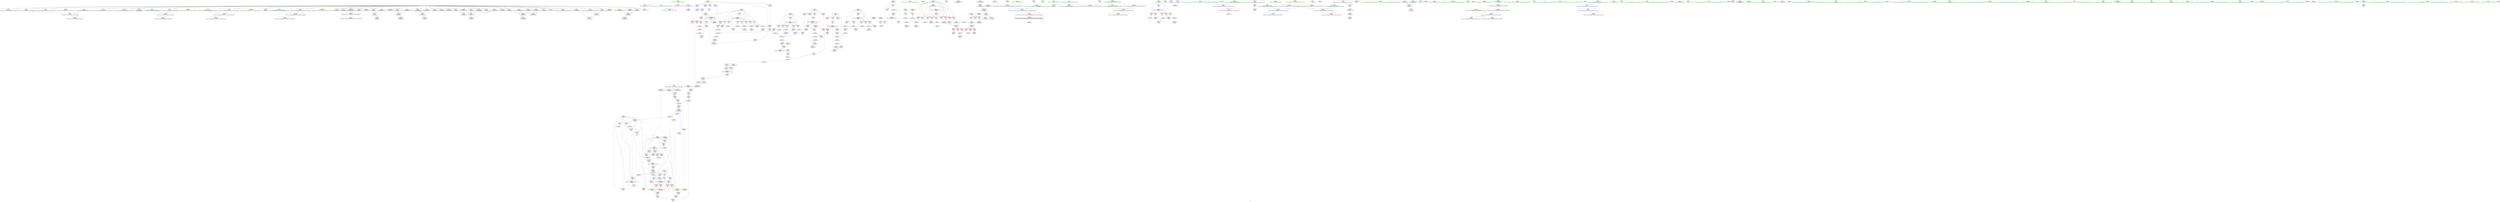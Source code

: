 digraph "SVFG" {
	label="SVFG";

	Node0x55b73108f5f0 [shape=record,color=grey,label="{NodeID: 0\nNullPtr}"];
	Node0x55b73108f5f0 -> Node0x55b731297680[style=solid];
	Node0x55b73108f5f0 -> Node0x55b731297780[style=solid];
	Node0x55b73108f5f0 -> Node0x55b731297850[style=solid];
	Node0x55b73108f5f0 -> Node0x55b731297920[style=solid];
	Node0x55b73108f5f0 -> Node0x55b7312979f0[style=solid];
	Node0x55b73108f5f0 -> Node0x55b731297ac0[style=solid];
	Node0x55b73108f5f0 -> Node0x55b73129c700[style=solid];
	Node0x55b73108f5f0 -> Node0x55b73129c7d0[style=solid];
	Node0x55b73108f5f0 -> Node0x55b73129c8a0[style=solid];
	Node0x55b73108f5f0 -> Node0x55b73129c970[style=solid];
	Node0x55b73108f5f0 -> Node0x55b73129ca40[style=solid];
	Node0x55b73108f5f0 -> Node0x55b73129cb10[style=solid];
	Node0x55b73108f5f0 -> Node0x55b73129cbe0[style=solid];
	Node0x55b73108f5f0 -> Node0x55b73129ccb0[style=solid];
	Node0x55b73108f5f0 -> Node0x55b73129cd80[style=solid];
	Node0x55b73108f5f0 -> Node0x55b73129ce50[style=solid];
	Node0x55b73108f5f0 -> Node0x55b73129cf20[style=solid];
	Node0x55b73108f5f0 -> Node0x55b73129cff0[style=solid];
	Node0x55b73108f5f0 -> Node0x55b73129d0c0[style=solid];
	Node0x55b73108f5f0 -> Node0x55b73129d190[style=solid];
	Node0x55b73108f5f0 -> Node0x55b73129d260[style=solid];
	Node0x55b73108f5f0 -> Node0x55b73129d330[style=solid];
	Node0x55b73108f5f0 -> Node0x55b73129d400[style=solid];
	Node0x55b73108f5f0 -> Node0x55b73129d4d0[style=solid];
	Node0x55b73108f5f0 -> Node0x55b73129d5a0[style=solid];
	Node0x55b73108f5f0 -> Node0x55b73129d670[style=solid];
	Node0x55b73108f5f0 -> Node0x55b73129d740[style=solid];
	Node0x55b73108f5f0 -> Node0x55b73129d810[style=solid];
	Node0x55b73108f5f0 -> Node0x55b73129d8e0[style=solid];
	Node0x55b73108f5f0 -> Node0x55b73129d9b0[style=solid];
	Node0x55b73108f5f0 -> Node0x55b73129da80[style=solid];
	Node0x55b73108f5f0 -> Node0x55b73129db50[style=solid];
	Node0x55b73108f5f0 -> Node0x55b73129dc20[style=solid];
	Node0x55b73108f5f0 -> Node0x55b7312a9990[style=solid];
	Node0x55b7312d50b0 [shape=record,color=black,label="{NodeID: 609\nMR_84V_3 = PHI(MR_84V_4, MR_84V_2, )\npts\{668 \}\n}"];
	Node0x55b7312d50b0 -> Node0x55b7312a8dd0[style=dashed];
	Node0x55b7312aafb0 [shape=record,color=blue,label="{NodeID: 360\n375\<--370\n\<--\nmain\n}"];
	Node0x55b7312aafb0 -> Node0x55b7312d28b0[style=dashed];
	Node0x55b7312a6bb0 [shape=record,color=red,label="{NodeID: 277\n600\<--344\n\<--tc\nmain\n}"];
	Node0x55b7312a6bb0 -> Node0x55b7312a33a0[style=solid];
	Node0x55b73129a840 [shape=record,color=black,label="{NodeID: 194\n664\<--713\n_Z1Cii_ret\<--\n_Z1Cii\n|{<s0>39|<s1>42}}"];
	Node0x55b73129a840:s0 -> Node0x55b7312f6850[style=solid,color=blue];
	Node0x55b73129a840:s1 -> Node0x55b7312f6cd0[style=solid,color=blue];
	Node0x55b731297850 [shape=record,color=black,label="{NodeID: 111\n85\<--3\n\<--dummyVal\n_Z9to_stringNSt7__cxx1112basic_stringIcSt11char_traitsIcESaIcEEE\n}"];
	Node0x55b731297850 -> Node0x55b7312a9a90[style=solid];
	Node0x55b731295940 [shape=record,color=green,label="{NodeID: 28\n44\<--45\n_ZNSt8ios_base4InitC1Ev\<--_ZNSt8ios_base4InitC1Ev_field_insensitive\n}"];
	Node0x55b7312f5ba0 [shape=record,color=black,label="{NodeID: 720\n153 = PHI()\n}"];
	Node0x55b7312a2da0 [shape=record,color=grey,label="{NodeID: 554\n562 = Binary(450, 561, )\n}"];
	Node0x55b7312a2da0 -> Node0x55b7312a2aa0[style=solid];
	Node0x55b7312a0930 [shape=record,color=blue,label="{NodeID: 388\n647\<--643\nb.addr\<--b\n_Z3muliii\n}"];
	Node0x55b7312a0930 -> Node0x55b7312a8c30[style=dashed];
	Node0x55b7312a8270 [shape=record,color=red,label="{NodeID: 305\n535\<--534\n\<--arrayidx86\nmain\n|{<s0>41}}"];
	Node0x55b7312a8270:s0 -> Node0x55b7312f8160[style=solid,color=red];
	Node0x55b73129bf00 [shape=record,color=purple,label="{NodeID: 222\n585\<--29\n\<--.str.2\nmain\n}"];
	Node0x55b73129da80 [shape=record,color=black,label="{NodeID: 139\n306\<--3\n\<--dummyVal\n_Z9to_stringB5cxx11b\n}"];
	Node0x55b73129da80 -> Node0x55b7312aaba0[style=solid];
	Node0x55b731298320 [shape=record,color=green,label="{NodeID: 56\n190\<--191\nref.tmp\<--ref.tmp_field_insensitive\n_Z9to_stringB5cxx11c\n}"];
	Node0x55b7312f7c60 [shape=record,color=black,label="{NodeID: 748\n282 = PHI()\n1st arg _Z9to_stringB5cxx11b }"];
	Node0x55b7312f7c60 -> Node0x55b73129dfc0[style=solid];
	Node0x55b7312bc880 [shape=record,color=grey,label="{NodeID: 582\n658 = Binary(655, 657, )\n}"];
	Node0x55b7312bc880 -> Node0x55b7312bca00[style=solid];
	Node0x55b7312a9990 [shape=record,color=blue, style = dotted,label="{NodeID: 333\n751\<--3\nllvm.global_ctors_2\<--dummyVal\nGlob }"];
	Node0x55b7312a55c0 [shape=record,color=red,label="{NodeID: 250\n311\<--289\nsel\<--ehselector.slot\n_Z9to_stringB5cxx11b\n}"];
	Node0x55b73129f1a0 [shape=record,color=black,label="{NodeID: 167\n468\<--467\nconv47\<--sub46\nmain\n}"];
	Node0x55b73129f1a0 -> Node0x55b7312ab700[style=solid];
	Node0x55b731299bc0 [shape=record,color=green,label="{NodeID: 84\n344\<--345\ntc\<--tc_field_insensitive\nmain\n}"];
	Node0x55b731299bc0 -> Node0x55b7312a6a10[style=solid];
	Node0x55b731299bc0 -> Node0x55b7312a6ae0[style=solid];
	Node0x55b731299bc0 -> Node0x55b7312a6bb0[style=solid];
	Node0x55b731299bc0 -> Node0x55b7312abb10[style=solid];
	Node0x55b731299bc0 -> Node0x55b7312ac0c0[style=solid];
	Node0x55b731288e60 [shape=record,color=green,label="{NodeID: 1\n7\<--1\n__dso_handle\<--dummyObj\nGlob }"];
	Node0x55b7312d55b0 [shape=record,color=black,label="{NodeID: 610\nMR_90V_2 = PHI(MR_90V_3, MR_90V_1, )\npts\{674 \}\n}"];
	Node0x55b7312ab080 [shape=record,color=blue,label="{NodeID: 361\n334\<--370\ni\<--\nmain\n}"];
	Node0x55b7312ab080 -> Node0x55b7312d1eb0[style=dashed];
	Node0x55b7312a6c80 [shape=record,color=red,label="{NodeID: 278\n529\<--346\n\<--n\nmain\n}"];
	Node0x55b7312a6c80 -> Node0x55b7312b6f70[style=solid];
	Node0x55b73129a910 [shape=record,color=black,label="{NodeID: 195\n735\<--740\n_ZSt4moveIRNSt7__cxx1112basic_stringIcSt11char_traitsIcESaIcEEEEONSt16remove_referenceIT_E4typeEOS8__ret\<--\n_ZSt4moveIRNSt7__cxx1112basic_stringIcSt11char_traitsIcESaIcEEEEONSt16remove_referenceIT_E4typeEOS8_\n|{<s0>8}}"];
	Node0x55b73129a910:s0 -> Node0x55b7312f5d40[style=solid,color=blue];
	Node0x55b731297920 [shape=record,color=black,label="{NodeID: 112\n87\<--3\n\<--dummyVal\n_Z9to_stringNSt7__cxx1112basic_stringIcSt11char_traitsIcESaIcEEE\n}"];
	Node0x55b731297920 -> Node0x55b7312a9b60[style=solid];
	Node0x55b731295a40 [shape=record,color=green,label="{NodeID: 29\n50\<--51\n__cxa_atexit\<--__cxa_atexit_field_insensitive\n}"];
	Node0x55b7312f5c70 [shape=record,color=black,label="{NodeID: 721\n108 = PHI()\n|{<s0>8}}"];
	Node0x55b7312f5c70:s0 -> Node0x55b7312f8be0[style=solid,color=red];
	Node0x55b7312a2f20 [shape=record,color=grey,label="{NodeID: 555\n694 = Binary(688, 693, )\n}"];
	Node0x55b7312a2f20 -> Node0x55b7312a2c20[style=solid];
	Node0x55b7312a0a00 [shape=record,color=blue,label="{NodeID: 389\n649\<--644\nm.addr\<--m\n_Z3muliii\n}"];
	Node0x55b7312a0a00 -> Node0x55b7312a8d00[style=dashed];
	Node0x55b7312a8340 [shape=record,color=red,label="{NodeID: 306\n544\<--543\n\<--arrayidx89\nmain\n|{<s0>40}}"];
	Node0x55b7312a8340:s0 -> Node0x55b7312f8540[style=solid,color=red];
	Node0x55b73129bfd0 [shape=record,color=purple,label="{NodeID: 223\n593\<--31\n\<--.str.3\nmain\n}"];
	Node0x55b73129db50 [shape=record,color=black,label="{NodeID: 140\n312\<--3\nlpad.val\<--dummyVal\n_Z9to_stringB5cxx11b\n}"];
	Node0x55b7312983f0 [shape=record,color=green,label="{NodeID: 57\n192\<--193\nexn.slot\<--exn.slot_field_insensitive\n_Z9to_stringB5cxx11c\n}"];
	Node0x55b7312983f0 -> Node0x55b7312a5010[style=solid];
	Node0x55b7312983f0 -> Node0x55b7312aa450[style=solid];
	Node0x55b7312f7d30 [shape=record,color=black,label="{NodeID: 749\n97 = PHI(65, )\n0th arg _ZStplIcSt11char_traitsIcESaIcEENSt7__cxx1112basic_stringIT_T0_T1_EEOS8_S5_ }"];
	Node0x55b7312bca00 [shape=record,color=grey,label="{NodeID: 583\n661 = Binary(658, 660, )\n}"];
	Node0x55b7312bca00 -> Node0x55b73129fea0[style=solid];
	Node0x55b7312a9a90 [shape=record,color=blue,label="{NodeID: 334\n69\<--85\nexn.slot\<--\n_Z9to_stringNSt7__cxx1112basic_stringIcSt11char_traitsIcESaIcEEE\n}"];
	Node0x55b7312a9a90 -> Node0x55b7312a4650[style=dashed];
	Node0x55b7312a5690 [shape=record,color=red,label="{NodeID: 251\n379\<--334\n\<--i\nmain\n}"];
	Node0x55b7312a5690 -> Node0x55b7312bd600[style=solid];
	Node0x55b73129f270 [shape=record,color=black,label="{NodeID: 168\n470\<--469\nidxprom48\<--\nmain\n}"];
	Node0x55b731299c90 [shape=record,color=green,label="{NodeID: 85\n346\<--347\nn\<--n_field_insensitive\nmain\n}"];
	Node0x55b731299c90 -> Node0x55b7312a6c80[style=solid];
	Node0x55b731299c90 -> Node0x55b7312a6d50[style=solid];
	Node0x55b731287f20 [shape=record,color=green,label="{NodeID: 2\n8\<--1\n.str\<--dummyObj\nGlob }"];
	Node0x55b7312d5ab0 [shape=record,color=black,label="{NodeID: 611\nMR_72V_5 = PHI(MR_72V_4, MR_72V_3, )\npts\{615 \}\n}"];
	Node0x55b7312d5ab0 -> Node0x55b7312a8820[style=dashed];
	Node0x55b7312ab150 [shape=record,color=blue,label="{NodeID: 362\n398\<--395\narrayidx6\<--conv4\nmain\n}"];
	Node0x55b7312ab150 -> Node0x55b7312a7cc0[style=dashed];
	Node0x55b7312ab150 -> Node0x55b7312ab150[style=dashed];
	Node0x55b7312ab150 -> Node0x55b7312d64b0[style=dashed];
	Node0x55b7312a6d50 [shape=record,color=red,label="{NodeID: 279\n561\<--346\n\<--n\nmain\n}"];
	Node0x55b7312a6d50 -> Node0x55b7312a2da0[style=solid];
	Node0x55b73129a9e0 [shape=record,color=purple,label="{NodeID: 196\n46\<--4\n\<--_ZStL8__ioinit\n__cxx_global_var_init\n}"];
	Node0x55b7312979f0 [shape=record,color=black,label="{NodeID: 113\n93\<--3\nlpad.val\<--dummyVal\n_Z9to_stringNSt7__cxx1112basic_stringIcSt11char_traitsIcESaIcEEE\n}"];
	Node0x55b731295b40 [shape=record,color=green,label="{NodeID: 30\n49\<--55\n_ZNSt8ios_base4InitD1Ev\<--_ZNSt8ios_base4InitD1Ev_field_insensitive\n}"];
	Node0x55b731295b40 -> Node0x55b73129dec0[style=solid];
	Node0x55b7312f5d40 [shape=record,color=black,label="{NodeID: 722\n112 = PHI(735, )\n}"];
	Node0x55b7312a30a0 [shape=record,color=grey,label="{NodeID: 556\n582 = Binary(581, 370, )\n}"];
	Node0x55b7312a30a0 -> Node0x55b7312abff0[style=solid];
	Node0x55b7312a0ad0 [shape=record,color=blue,label="{NodeID: 390\n669\<--665\nn.addr\<--n\n_Z1Cii\n}"];
	Node0x55b7312a0ad0 -> Node0x55b7312a8ea0[style=dashed];
	Node0x55b7312a0ad0 -> Node0x55b7312a8f70[style=dashed];
	Node0x55b7312a0ad0 -> Node0x55b7312a9040[style=dashed];
	Node0x55b7312a8410 [shape=record,color=red,label="{NodeID: 307\n567\<--566\n\<--arrayidx98\nmain\n|{<s0>44}}"];
	Node0x55b7312a8410:s0 -> Node0x55b7312f8160[style=solid,color=red];
	Node0x55b73129c0a0 [shape=record,color=purple,label="{NodeID: 224\n597\<--33\n\<--.str.4\nmain\n}"];
	Node0x55b73129dc20 [shape=record,color=black,label="{NodeID: 141\n313\<--3\nlpad.val1\<--dummyVal\n_Z9to_stringB5cxx11b\n}"];
	Node0x55b7312984c0 [shape=record,color=green,label="{NodeID: 58\n194\<--195\nehselector.slot\<--ehselector.slot_field_insensitive\n_Z9to_stringB5cxx11c\n}"];
	Node0x55b7312984c0 -> Node0x55b7312a50e0[style=solid];
	Node0x55b7312984c0 -> Node0x55b7312aa520[style=solid];
	Node0x55b7312f7e40 [shape=record,color=black,label="{NodeID: 750\n98 = PHI(67, )\n1st arg _ZStplIcSt11char_traitsIcESaIcEENSt7__cxx1112basic_stringIT_T0_T1_EEOS8_S5_ }"];
	Node0x55b7312f7e40 -> Node0x55b7312a9c30[style=solid];
	Node0x55b7312bcb80 [shape=record,color=grey,label="{NodeID: 584\n446 = Binary(445, 370, )\n}"];
	Node0x55b7312bcb80 -> Node0x55b7312ab560[style=solid];
	Node0x55b7312a9b60 [shape=record,color=blue,label="{NodeID: 335\n71\<--87\nehselector.slot\<--\n_Z9to_stringNSt7__cxx1112basic_stringIcSt11char_traitsIcESaIcEEE\n}"];
	Node0x55b7312a9b60 -> Node0x55b7312a4720[style=dashed];
	Node0x55b7312a5760 [shape=record,color=red,label="{NodeID: 252\n383\<--334\n\<--i\nmain\n}"];
	Node0x55b7312a5760 -> Node0x55b7312bcd00[style=solid];
	Node0x55b73129f340 [shape=record,color=black,label="{NodeID: 169\n485\<--484\nidxprom58\<--sub57\nmain\n}"];
	Node0x55b731299d60 [shape=record,color=green,label="{NodeID: 86\n348\<--349\nm\<--m_field_insensitive\nmain\n}"];
	Node0x55b731299d60 -> Node0x55b7312a6e20[style=solid];
	Node0x55b731299d60 -> Node0x55b7312a6ef0[style=solid];
	Node0x55b731299d60 -> Node0x55b7312a6fc0[style=solid];
	Node0x55b731287fb0 [shape=record,color=green,label="{NodeID: 3\n10\<--1\n.str.1\<--dummyObj\nGlob }"];
	Node0x55b7312d5fb0 [shape=record,color=black,label="{NodeID: 612\nMR_46V_3 = PHI(MR_46V_4, MR_46V_2, )\npts\{337 \}\n}"];
	Node0x55b7312d5fb0 -> Node0x55b7312a5d10[style=dashed];
	Node0x55b7312d5fb0 -> Node0x55b7312a5de0[style=dashed];
	Node0x55b7312d5fb0 -> Node0x55b7312a5eb0[style=dashed];
	Node0x55b7312d5fb0 -> Node0x55b7312a5f80[style=dashed];
	Node0x55b7312d5fb0 -> Node0x55b7312a6050[style=dashed];
	Node0x55b7312d5fb0 -> Node0x55b7312ab560[style=dashed];
	Node0x55b7312ab220 [shape=record,color=blue,label="{NodeID: 363\n416\<--410\narrayidx15\<--call13\nmain\n}"];
	Node0x55b7312ab220 -> Node0x55b7312d28b0[style=dashed];
	Node0x55b7312a6e20 [shape=record,color=red,label="{NodeID: 280\n522\<--348\n\<--m\nmain\n}"];
	Node0x55b7312a6e20 -> Node0x55b7312bd000[style=solid];
	Node0x55b73129aab0 [shape=record,color=purple,label="{NodeID: 197\n296\<--8\n\<--.str\n_Z9to_stringB5cxx11b\n}"];
	Node0x55b73129aab0 -> Node0x55b7312b6550[style=solid];
	Node0x55b731297ac0 [shape=record,color=black,label="{NodeID: 114\n94\<--3\nlpad.val1\<--dummyVal\n_Z9to_stringNSt7__cxx1112basic_stringIcSt11char_traitsIcESaIcEEE\n}"];
	Node0x55b731295c40 [shape=record,color=green,label="{NodeID: 31\n62\<--63\n_Z9to_stringNSt7__cxx1112basic_stringIcSt11char_traitsIcESaIcEEE\<--_Z9to_stringNSt7__cxx1112basic_stringIcSt11char_traitsIcESaIcEEE_field_insensitive\n}"];
	Node0x55b7312f5f10 [shape=record,color=black,label="{NodeID: 723\n143 = PHI()\n}"];
	Node0x55b7312f5f10 -> Node0x55b7312aa040[style=solid];
	Node0x55b7312d9f70 [shape=record,color=yellow,style=double,label="{NodeID: 640\n52V_1 = ENCHI(MR_52V_0)\npts\{343 \}\nFun[main]}"];
	Node0x55b7312d9f70 -> Node0x55b7312a6940[style=dashed];
	Node0x55b7312a3220 [shape=record,color=grey,label="{NodeID: 557\n700 = Binary(699, 109, )\n}"];
	Node0x55b7312a3220 -> Node0x55b7312b7570[style=solid];
	Node0x55b7312a0ba0 [shape=record,color=blue,label="{NodeID: 391\n671\<--666\nk.addr\<--k\n_Z1Cii\n}"];
	Node0x55b7312a0ba0 -> Node0x55b7312a9110[style=dashed];
	Node0x55b7312a0ba0 -> Node0x55b7312a91e0[style=dashed];
	Node0x55b7312a0ba0 -> Node0x55b7312a92b0[style=dashed];
	Node0x55b7312a84e0 [shape=record,color=red,label="{NodeID: 308\n574\<--573\n\<--arrayidx101\nmain\n|{<s0>43}}"];
	Node0x55b7312a84e0:s0 -> Node0x55b7312f8540[style=solid,color=red];
	Node0x55b73129c170 [shape=record,color=purple,label="{NodeID: 225\n749\<--35\nllvm.global_ctors_0\<--llvm.global_ctors\nGlob }"];
	Node0x55b73129c170 -> Node0x55b7312a9790[style=solid];
	Node0x55b73129dcf0 [shape=record,color=black,label="{NodeID: 142\n26\<--25\n\<--_ZSt3cin\nCan only get source location for instruction, argument, global var or function.}"];
	Node0x55b73129dcf0 -> Node0x55b73129c540[style=solid];
	Node0x55b731298590 [shape=record,color=green,label="{NodeID: 59\n199\<--200\n_ZNSaIcEC1Ev\<--_ZNSaIcEC1Ev_field_insensitive\n}"];
	Node0x55b7312f7f50 [shape=record,color=black,label="{NodeID: 751\n99 = PHI(74, )\n2nd arg _ZStplIcSt11char_traitsIcESaIcEENSt7__cxx1112basic_stringIT_T0_T1_EEOS8_S5_ }"];
	Node0x55b7312f7f50 -> Node0x55b7312a9d00[style=solid];
	Node0x55b7312bcd00 [shape=record,color=grey,label="{NodeID: 585\n384 = Binary(383, 370, )\n}"];
	Node0x55b7312bcd00 -> Node0x55b73129e4a0[style=solid];
	Node0x55b7312a9c30 [shape=record,color=blue,label="{NodeID: 336\n100\<--98\n__lhs.addr\<--__lhs\n_ZStplIcSt11char_traitsIcESaIcEENSt7__cxx1112basic_stringIT_T0_T1_EEOS8_S5_\n}"];
	Node0x55b7312a9c30 -> Node0x55b7312a47f0[style=dashed];
	Node0x55b7312a5830 [shape=record,color=red,label="{NodeID: 253\n390\<--334\n\<--i\nmain\n}"];
	Node0x55b7312a5830 -> Node0x55b73129e640[style=solid];
	Node0x55b73129f410 [shape=record,color=black,label="{NodeID: 170\n488\<--487\nconv60\<--\nmain\n}"];
	Node0x55b73129f410 -> Node0x55b7312a3520[style=solid];
	Node0x55b731299e30 [shape=record,color=green,label="{NodeID: 87\n350\<--351\nans\<--ans_field_insensitive\nmain\n}"];
	Node0x55b731299e30 -> Node0x55b7312a7090[style=solid];
	Node0x55b731299e30 -> Node0x55b7312a7160[style=solid];
	Node0x55b731299e30 -> Node0x55b7312a7230[style=solid];
	Node0x55b731299e30 -> Node0x55b7312a7300[style=solid];
	Node0x55b731299e30 -> Node0x55b7312a73d0[style=solid];
	Node0x55b731299e30 -> Node0x55b7312abbe0[style=solid];
	Node0x55b731299e30 -> Node0x55b7312abd80[style=solid];
	Node0x55b731299e30 -> Node0x55b7312abe50[style=solid];
	Node0x55b731299e30 -> Node0x55b7312abf20[style=solid];
	Node0x55b731288040 [shape=record,color=green,label="{NodeID: 4\n12\<--1\n_ZSt4cerr\<--dummyObj\nGlob }"];
	Node0x55b7312d64b0 [shape=record,color=black,label="{NodeID: 613\nMR_64V_5 = PHI(MR_64V_6, MR_64V_3, )\npts\{150000 \}\n|{|<s4>39|<s5>42}}"];
	Node0x55b7312d64b0 -> Node0x55b7312a7f30[style=dashed];
	Node0x55b7312d64b0 -> Node0x55b7312a8270[style=dashed];
	Node0x55b7312d64b0 -> Node0x55b7312a8410[style=dashed];
	Node0x55b7312d64b0 -> Node0x55b7312ab490[style=dashed];
	Node0x55b7312d64b0:s4 -> Node0x55b7312db1b0[style=dashed,color=red];
	Node0x55b7312d64b0:s5 -> Node0x55b7312db1b0[style=dashed,color=red];
	Node0x55b7312ab2f0 [shape=record,color=blue,label="{NodeID: 364\n334\<--420\ni\<--inc\nmain\n}"];
	Node0x55b7312ab2f0 -> Node0x55b7312d1eb0[style=dashed];
	Node0x55b7312a6ef0 [shape=record,color=red,label="{NodeID: 281\n536\<--348\n\<--m\nmain\n|{<s0>39}}"];
	Node0x55b7312a6ef0:s0 -> Node0x55b7312f8940[style=solid,color=red];
	Node0x55b73129ab80 [shape=record,color=purple,label="{NodeID: 198\n297\<--10\n\<--.str.1\n_Z9to_stringB5cxx11b\n}"];
	Node0x55b73129ab80 -> Node0x55b7312b6550[style=solid];
	Node0x55b73129c700 [shape=record,color=black,label="{NodeID: 115\n162\<--3\n\<--dummyVal\n_ZStplIcSt11char_traitsIcESaIcEENSt7__cxx1112basic_stringIT_T0_T1_EES5_RKS8_\n}"];
	Node0x55b731295d40 [shape=record,color=green,label="{NodeID: 32\n67\<--68\nref.tmp\<--ref.tmp_field_insensitive\n_Z9to_stringNSt7__cxx1112basic_stringIcSt11char_traitsIcESaIcEEE\n|{<s0>3|<s1>4}}"];
	Node0x55b731295d40:s0 -> Node0x55b7312f17c0[style=solid,color=red];
	Node0x55b731295d40:s1 -> Node0x55b7312f7e40[style=solid,color=red];
	Node0x55b7312f5fe0 [shape=record,color=black,label="{NodeID: 724\n155 = PHI()\n}"];
	Node0x55b7312a33a0 [shape=record,color=grey,label="{NodeID: 558\n601 = Binary(600, 370, )\n}"];
	Node0x55b7312a33a0 -> Node0x55b7312ac0c0[style=solid];
	Node0x55b7312a0c70 [shape=record,color=blue,label="{NodeID: 392\n667\<--355\nretval\<--\n_Z1Cii\n}"];
	Node0x55b7312a0c70 -> Node0x55b7312d50b0[style=dashed];
	Node0x55b7312a85b0 [shape=record,color=red,label="{NodeID: 309\n624\<--614\n\<--a.addr\n_Z3addiii\n}"];
	Node0x55b7312a85b0 -> Node0x55b7312a3e20[style=solid];
	Node0x55b73129c270 [shape=record,color=purple,label="{NodeID: 226\n750\<--35\nllvm.global_ctors_1\<--llvm.global_ctors\nGlob }"];
	Node0x55b73129c270 -> Node0x55b7312a9890[style=solid];
	Node0x55b73129ddc0 [shape=record,color=black,label="{NodeID: 143\n27\<--25\n\<--_ZSt3cin\nCan only get source location for instruction, argument, global var or function.}"];
	Node0x55b73129ddc0 -> Node0x55b73129c610[style=solid];
	Node0x55b731298690 [shape=record,color=green,label="{NodeID: 60\n202\<--203\n_ZNSt7__cxx1112basic_stringIcSt11char_traitsIcESaIcEEC1EmcRKS3_\<--_ZNSt7__cxx1112basic_stringIcSt11char_traitsIcESaIcEEC1EmcRKS3__field_insensitive\n}"];
	Node0x55b7312f8090 [shape=record,color=black,label="{NodeID: 752\n187 = PHI()\n1st arg _Z9to_stringB5cxx11c }"];
	Node0x55b7312f8090 -> Node0x55b7312aa380[style=solid];
	Node0x55b7312bce80 [shape=record,color=grey,label="{NodeID: 586\n527 = cmp(526, 355, )\n}"];
	Node0x55b7312a9d00 [shape=record,color=blue,label="{NodeID: 337\n102\<--99\n__rhs.addr\<--__rhs\n_ZStplIcSt11char_traitsIcESaIcEENSt7__cxx1112basic_stringIT_T0_T1_EEOS8_S5_\n}"];
	Node0x55b7312a9d00 -> Node0x55b7312a48c0[style=dashed];
	Node0x55b7312a5900 [shape=record,color=red,label="{NodeID: 254\n396\<--334\n\<--i\nmain\n}"];
	Node0x55b7312a5900 -> Node0x55b73129e7e0[style=solid];
	Node0x55b73129f4e0 [shape=record,color=black,label="{NodeID: 171\n491\<--490\nidxprom62\<--\nmain\n}"];
	Node0x55b731299f00 [shape=record,color=green,label="{NodeID: 88\n352\<--353\ni79\<--i79_field_insensitive\nmain\n}"];
	Node0x55b731299f00 -> Node0x55b7312a74a0[style=solid];
	Node0x55b731299f00 -> Node0x55b7312a7570[style=solid];
	Node0x55b731299f00 -> Node0x55b7312a7640[style=solid];
	Node0x55b731299f00 -> Node0x55b7312a7710[style=solid];
	Node0x55b731299f00 -> Node0x55b7312a77e0[style=solid];
	Node0x55b731299f00 -> Node0x55b7312a78b0[style=solid];
	Node0x55b731299f00 -> Node0x55b7312a7980[style=solid];
	Node0x55b731299f00 -> Node0x55b7312a7a50[style=solid];
	Node0x55b731299f00 -> Node0x55b7312a7b20[style=solid];
	Node0x55b731299f00 -> Node0x55b7312abcb0[style=solid];
	Node0x55b731299f00 -> Node0x55b7312abff0[style=solid];
	Node0x55b7312884c0 [shape=record,color=green,label="{NodeID: 5\n25\<--1\n_ZSt3cin\<--dummyObj\nGlob }"];
	Node0x55b7312d69b0 [shape=record,color=black,label="{NodeID: 614\nMR_54V_3 = PHI(MR_54V_4, MR_54V_2, )\npts\{345 \}\n}"];
	Node0x55b7312d69b0 -> Node0x55b7312a6a10[style=dashed];
	Node0x55b7312d69b0 -> Node0x55b7312a6ae0[style=dashed];
	Node0x55b7312d69b0 -> Node0x55b7312a6bb0[style=dashed];
	Node0x55b7312d69b0 -> Node0x55b7312ac0c0[style=dashed];
	Node0x55b7312ab3c0 [shape=record,color=blue,label="{NodeID: 365\n336\<--370\ni16\<--\nmain\n}"];
	Node0x55b7312ab3c0 -> Node0x55b7312d5fb0[style=dashed];
	Node0x55b7312a6fc0 [shape=record,color=red,label="{NodeID: 282\n568\<--348\n\<--m\nmain\n|{<s0>42}}"];
	Node0x55b7312a6fc0:s0 -> Node0x55b7312f8940[style=solid,color=red];
	Node0x55b73129ac50 [shape=record,color=purple,label="{NodeID: 199\n368\<--13\n\<--fac\nmain\n}"];
	Node0x55b73129ac50 -> Node0x55b7312aad40[style=solid];
	Node0x55b73129c7d0 [shape=record,color=black,label="{NodeID: 116\n163\<--3\n\<--dummyVal\n_ZStplIcSt11char_traitsIcESaIcEENSt7__cxx1112basic_stringIT_T0_T1_EES5_RKS8_\n}"];
	Node0x55b73129c7d0 -> Node0x55b7312aa1e0[style=solid];
	Node0x55b731295e10 [shape=record,color=green,label="{NodeID: 33\n69\<--70\nexn.slot\<--exn.slot_field_insensitive\n_Z9to_stringNSt7__cxx1112basic_stringIcSt11char_traitsIcESaIcEEE\n}"];
	Node0x55b731295e10 -> Node0x55b7312a4650[style=solid];
	Node0x55b731295e10 -> Node0x55b7312a9a90[style=solid];
	Node0x55b7312f60b0 [shape=record,color=black,label="{NodeID: 725\n356 = PHI()\n}"];
	Node0x55b7312da160 [shape=record,color=yellow,style=double,label="{NodeID: 642\n56V_1 = ENCHI(MR_56V_0)\npts\{347 \}\nFun[main]}"];
	Node0x55b7312da160 -> Node0x55b7312a6c80[style=dashed];
	Node0x55b7312da160 -> Node0x55b7312a6d50[style=dashed];
	Node0x55b7312a3520 [shape=record,color=grey,label="{NodeID: 559\n489 = Binary(488, 109, )\n}"];
	Node0x55b7312a3520 -> Node0x55b7312a3820[style=solid];
	Node0x55b7312a0d40 [shape=record,color=blue,label="{NodeID: 393\n673\<--696\nans\<--conv5\n_Z1Cii\n}"];
	Node0x55b7312a0d40 -> Node0x55b7312a9380[style=dashed];
	Node0x55b7312a0d40 -> Node0x55b7312d55b0[style=dashed];
	Node0x55b7312a8680 [shape=record,color=red,label="{NodeID: 310\n627\<--614\n\<--a.addr\n_Z3addiii\n}"];
	Node0x55b7312a8680 -> Node0x55b7312bd900[style=solid];
	Node0x55b73129c370 [shape=record,color=purple,label="{NodeID: 227\n751\<--35\nllvm.global_ctors_2\<--llvm.global_ctors\nGlob }"];
	Node0x55b73129c370 -> Node0x55b7312a9990[style=solid];
	Node0x55b73129dec0 [shape=record,color=black,label="{NodeID: 144\n48\<--49\n\<--_ZNSt8ios_base4InitD1Ev\nCan only get source location for instruction, argument, global var or function.}"];
	Node0x55b731298790 [shape=record,color=green,label="{NodeID: 61\n205\<--206\n_ZNSaIcED1Ev\<--_ZNSaIcED1Ev_field_insensitive\n}"];
	Node0x55b7312f8160 [shape=record,color=black,label="{NodeID: 753\n642 = PHI(538, 535, 570, 567, )\n0th arg _Z3muliii }"];
	Node0x55b7312f8160 -> Node0x55b7312a0860[style=solid];
	Node0x55b7312bd000 [shape=record,color=grey,label="{NodeID: 587\n523 = cmp(521, 522, )\n}"];
	Node0x55b7312a9dd0 [shape=record,color=blue,label="{NodeID: 338\n123\<--121\n__lhs.addr\<--__lhs\n_ZStplIcSt11char_traitsIcESaIcEENSt7__cxx1112basic_stringIT_T0_T1_EES5_RKS8_\n}"];
	Node0x55b7312a9dd0 -> Node0x55b7312a4990[style=dashed];
	Node0x55b7312a59d0 [shape=record,color=red,label="{NodeID: 255\n400\<--334\n\<--i\nmain\n}"];
	Node0x55b7312a59d0 -> Node0x55b7312b6af0[style=solid];
	Node0x55b73129f5b0 [shape=record,color=black,label="{NodeID: 172\n494\<--493\nconv64\<--\nmain\n}"];
	Node0x55b73129f5b0 -> Node0x55b7312a3820[style=solid];
	Node0x55b731299fd0 [shape=record,color=green,label="{NodeID: 89\n357\<--358\n_ZNSt8ios_base15sync_with_stdioEb\<--_ZNSt8ios_base15sync_with_stdioEb_field_insensitive\n}"];
	Node0x55b731288550 [shape=record,color=green,label="{NodeID: 6\n28\<--1\n_ZSt4cout\<--dummyObj\nGlob }"];
	Node0x55b7312d6eb0 [shape=record,color=black,label="{NodeID: 615\nMR_60V_2 = PHI(MR_60V_4, MR_60V_1, )\npts\{351 \}\n}"];
	Node0x55b7312d6eb0 -> Node0x55b7312abbe0[style=dashed];
	Node0x55b7312ab490 [shape=record,color=blue,label="{NodeID: 366\n442\<--439\narrayidx30\<--conv28\nmain\n}"];
	Node0x55b7312ab490 -> Node0x55b7312d64b0[style=dashed];
	Node0x55b7312a7090 [shape=record,color=red,label="{NodeID: 283\n549\<--350\n\<--ans\nmain\n}"];
	Node0x55b7312a7090 -> Node0x55b7312a3fa0[style=solid];
	Node0x55b73129ad20 [shape=record,color=purple,label="{NodeID: 200\n386\<--13\narrayidx\<--fac\nmain\n}"];
	Node0x55b73129ad20 -> Node0x55b7312a7cc0[style=solid];
	Node0x55b73129c8a0 [shape=record,color=black,label="{NodeID: 117\n165\<--3\n\<--dummyVal\n_ZStplIcSt11char_traitsIcESaIcEENSt7__cxx1112basic_stringIT_T0_T1_EES5_RKS8_\n}"];
	Node0x55b73129c8a0 -> Node0x55b7312aa2b0[style=solid];
	Node0x55b731295ee0 [shape=record,color=green,label="{NodeID: 34\n71\<--72\nehselector.slot\<--ehselector.slot_field_insensitive\n_Z9to_stringNSt7__cxx1112basic_stringIcSt11char_traitsIcESaIcEEE\n}"];
	Node0x55b731295ee0 -> Node0x55b7312a4720[style=solid];
	Node0x55b731295ee0 -> Node0x55b7312a9b60[style=solid];
	Node0x55b7312f6180 [shape=record,color=black,label="{NodeID: 726\n365 = PHI()\n}"];
	Node0x55b7312da240 [shape=record,color=yellow,style=double,label="{NodeID: 643\n58V_1 = ENCHI(MR_58V_0)\npts\{349 \}\nFun[main]}"];
	Node0x55b7312da240 -> Node0x55b7312a6e20[style=dashed];
	Node0x55b7312da240 -> Node0x55b7312a6ef0[style=dashed];
	Node0x55b7312da240 -> Node0x55b7312a6fc0[style=dashed];
	Node0x55b7312a36a0 [shape=record,color=grey,label="{NodeID: 560\n406 = Binary(405, 370, )\n}"];
	Node0x55b7312a36a0 -> Node0x55b73129e980[style=solid];
	Node0x55b7312a0e10 [shape=record,color=blue,label="{NodeID: 394\n667\<--710\nretval\<--conv13\n_Z1Cii\n}"];
	Node0x55b7312a0e10 -> Node0x55b7312d50b0[style=dashed];
	Node0x55b7312a8750 [shape=record,color=red,label="{NodeID: 311\n632\<--614\n\<--a.addr\n_Z3addiii\n}"];
	Node0x55b7312a8750 -> Node0x55b7312bbf80[style=solid];
	Node0x55b73129c470 [shape=record,color=purple,label="{NodeID: 228\n360\<--359\nvbase.offset.ptr\<--vtable\nmain\n}"];
	Node0x55b73129c470 -> Node0x55b73129e300[style=solid];
	Node0x55b73129dfc0 [shape=record,color=black,label="{NodeID: 145\n291\<--282\nfrombool\<--b\n_Z9to_stringB5cxx11b\n}"];
	Node0x55b73129dfc0 -> Node0x55b7312aaa00[style=solid];
	Node0x55b731298890 [shape=record,color=green,label="{NodeID: 62\n229\<--230\n_Z9to_stringB5cxx11PKc\<--_Z9to_stringB5cxx11PKc_field_insensitive\n}"];
	Node0x55b7312f8540 [shape=record,color=black,label="{NodeID: 754\n643 = PHI(544, 545, 574, 575, )\n1st arg _Z3muliii }"];
	Node0x55b7312f8540 -> Node0x55b7312a0930[style=solid];
	Node0x55b7312bd180 [shape=record,color=grey,label="{NodeID: 588\n514 = cmp(512, 513, )\n}"];
	Node0x55b7312a9ea0 [shape=record,color=blue,label="{NodeID: 339\n125\<--122\n__rhs.addr\<--__rhs\n_ZStplIcSt11char_traitsIcESaIcEENSt7__cxx1112basic_stringIT_T0_T1_EES5_RKS8_\n}"];
	Node0x55b7312a9ea0 -> Node0x55b7312a4a60[style=dashed];
	Node0x55b7312a9ea0 -> Node0x55b7312a4b30[style=dashed];
	Node0x55b7312a5aa0 [shape=record,color=red,label="{NodeID: 256\n405\<--334\n\<--i\nmain\n}"];
	Node0x55b7312a5aa0 -> Node0x55b7312a36a0[style=solid];
	Node0x55b73129f680 [shape=record,color=black,label="{NodeID: 173\n497\<--496\nconv67\<--rem66\nmain\n}"];
	Node0x55b73129f680 -> Node0x55b7312ab970[style=solid];
	Node0x55b73129a0d0 [shape=record,color=green,label="{NodeID: 90\n366\<--367\n_ZNSt9basic_iosIcSt11char_traitsIcEE3tieEPSo\<--_ZNSt9basic_iosIcSt11char_traitsIcEE3tieEPSo_field_insensitive\n}"];
	Node0x55b731288610 [shape=record,color=green,label="{NodeID: 7\n29\<--1\n.str.2\<--dummyObj\nGlob }"];
	Node0x55b7312d73b0 [shape=record,color=black,label="{NodeID: 616\nMR_62V_2 = PHI(MR_62V_4, MR_62V_1, )\npts\{353 \}\n}"];
	Node0x55b7312d73b0 -> Node0x55b7312abcb0[style=dashed];
	Node0x55b7312ab560 [shape=record,color=blue,label="{NodeID: 367\n336\<--446\ni16\<--inc32\nmain\n}"];
	Node0x55b7312ab560 -> Node0x55b7312d5fb0[style=dashed];
	Node0x55b7312a7160 [shape=record,color=red,label="{NodeID: 284\n552\<--350\n\<--ans\nmain\n}"];
	Node0x55b7312a7160 -> Node0x55b7312bd780[style=solid];
	Node0x55b73129adf0 [shape=record,color=purple,label="{NodeID: 201\n398\<--13\narrayidx6\<--fac\nmain\n}"];
	Node0x55b73129adf0 -> Node0x55b7312ab150[style=solid];
	Node0x55b73129c970 [shape=record,color=black,label="{NodeID: 118\n174\<--3\nlpad.val\<--dummyVal\n_ZStplIcSt11char_traitsIcESaIcEENSt7__cxx1112basic_stringIT_T0_T1_EES5_RKS8_\n}"];
	Node0x55b731295fb0 [shape=record,color=green,label="{NodeID: 35\n75\<--76\n_ZStplIcSt11char_traitsIcESaIcEENSt7__cxx1112basic_stringIT_T0_T1_EES5_RKS8_\<--_ZStplIcSt11char_traitsIcESaIcEENSt7__cxx1112basic_stringIT_T0_T1_EES5_RKS8__field_insensitive\n}"];
	Node0x55b7312f6250 [shape=record,color=black,label="{NodeID: 727\n318 = PHI()\n}"];
	Node0x55b7312a3820 [shape=record,color=grey,label="{NodeID: 561\n495 = Binary(489, 494, )\n}"];
	Node0x55b7312a3820 -> Node0x55b7312a4420[style=solid];
	Node0x55b7312a0ee0 [shape=record,color=blue,label="{NodeID: 395\n737\<--736\n__t.addr\<--__t\n_ZSt4moveIRNSt7__cxx1112basic_stringIcSt11char_traitsIcESaIcEEEEONSt16remove_referenceIT_E4typeEOS8_\n}"];
	Node0x55b7312a0ee0 -> Node0x55b7312a96c0[style=dashed];
	Node0x55b7312a8820 [shape=record,color=red,label="{NodeID: 312\n636\<--614\n\<--a.addr\n_Z3addiii\n}"];
	Node0x55b7312a8820 -> Node0x55b73129fb60[style=solid];
	Node0x55b73129c540 [shape=record,color=purple,label="{NodeID: 229\n363\<--26\nadd.ptr\<--\nmain\n}"];
	Node0x55b73129c540 -> Node0x55b73129e3d0[style=solid];
	Node0x55b73129e090 [shape=record,color=black,label="{NodeID: 146\n294\<--293\ntobool\<--\n_Z9to_stringB5cxx11b\n}"];
	Node0x55b731298990 [shape=record,color=green,label="{NodeID: 63\n234\<--235\ns.addr\<--s.addr_field_insensitive\n_Z9to_stringB5cxx11PKc\n}"];
	Node0x55b731298990 -> Node0x55b7312a51b0[style=solid];
	Node0x55b731298990 -> Node0x55b7312aa5f0[style=solid];
	Node0x55b7312f8740 [shape=record,color=black,label="{NodeID: 755\n644 = PHI(411, 411, 411, 411, )\n2nd arg _Z3muliii }"];
	Node0x55b7312f8740 -> Node0x55b7312a0a00[style=solid];
	Node0x55b7312bd300 [shape=record,color=grey,label="{NodeID: 589\n426 = cmp(425, 381, )\n}"];
	Node0x55b7312a9f70 [shape=record,color=blue,label="{NodeID: 340\n127\<--138\nnrvo\<--\n_ZStplIcSt11char_traitsIcESaIcEENSt7__cxx1112basic_stringIT_T0_T1_EES5_RKS8_\n}"];
	Node0x55b7312a9f70 -> Node0x55b7312aa110[style=dashed];
	Node0x55b7312a5b70 [shape=record,color=red,label="{NodeID: 257\n414\<--334\n\<--i\nmain\n}"];
	Node0x55b7312a5b70 -> Node0x55b73129ea50[style=solid];
	Node0x55b73129f750 [shape=record,color=black,label="{NodeID: 174\n499\<--498\nidxprom68\<--\nmain\n}"];
	Node0x55b73129a1d0 [shape=record,color=green,label="{NodeID: 91\n412\<--413\n_Z3addiii\<--_Z3addiii_field_insensitive\n}"];
	Node0x55b7312886d0 [shape=record,color=green,label="{NodeID: 8\n31\<--1\n.str.3\<--dummyObj\nGlob }"];
	Node0x55b7312ab630 [shape=record,color=blue,label="{NodeID: 368\n338\<--450\ni34\<--\nmain\n}"];
	Node0x55b7312ab630 -> Node0x55b7312d37b0[style=dashed];
	Node0x55b7312a7230 [shape=record,color=red,label="{NodeID: 285\n555\<--350\n\<--ans\nmain\n}"];
	Node0x55b7312a7230 -> Node0x55b7312a2920[style=solid];
	Node0x55b73129aec0 [shape=record,color=purple,label="{NodeID: 202\n431\<--13\narrayidx22\<--fac\nmain\n}"];
	Node0x55b73129aec0 -> Node0x55b7312a7f30[style=solid];
	Node0x55b73129ca40 [shape=record,color=black,label="{NodeID: 119\n175\<--3\nlpad.val5\<--dummyVal\n_ZStplIcSt11char_traitsIcESaIcEENSt7__cxx1112basic_stringIT_T0_T1_EES5_RKS8_\n}"];
	Node0x55b7312960b0 [shape=record,color=green,label="{NodeID: 36\n78\<--79\n_ZStplIcSt11char_traitsIcESaIcEENSt7__cxx1112basic_stringIT_T0_T1_EEOS8_S5_\<--_ZStplIcSt11char_traitsIcESaIcEENSt7__cxx1112basic_stringIT_T0_T1_EEOS8_S5__field_insensitive\n}"];
	Node0x55b7312f6320 [shape=record,color=black,label="{NodeID: 728\n507 = PHI()\n}"];
	Node0x55b7312a39a0 [shape=record,color=grey,label="{NodeID: 562\n437 = Binary(434, 436, )\n}"];
	Node0x55b7312a39a0 -> Node0x55b7312a3b20[style=solid];
	Node0x55b7312a88f0 [shape=record,color=red,label="{NodeID: 313\n623\<--616\n\<--b.addr\n_Z3addiii\n}"];
	Node0x55b7312a88f0 -> Node0x55b7312a3e20[style=solid];
	Node0x55b73129c610 [shape=record,color=red,label="{NodeID: 230\n359\<--27\nvtable\<--\nmain\n}"];
	Node0x55b73129c610 -> Node0x55b73129c470[style=solid];
	Node0x55b73129e160 [shape=record,color=black,label="{NodeID: 147\n295\<--293\n\<--\n_Z9to_stringB5cxx11b\n}"];
	Node0x55b731298a60 [shape=record,color=green,label="{NodeID: 64\n236\<--237\nagg.tmp\<--agg.tmp_field_insensitive\n_Z9to_stringB5cxx11PKc\n|{<s0>23}}"];
	Node0x55b731298a60:s0 -> Node0x55b7312f8e00[style=solid,color=red];
	Node0x55b7312f8940 [shape=record,color=black,label="{NodeID: 756\n665 = PHI(536, 568, )\n0th arg _Z1Cii }"];
	Node0x55b7312f8940 -> Node0x55b7312a0ad0[style=solid];
	Node0x55b7312bd480 [shape=record,color=grey,label="{NodeID: 590\n481 = cmp(480, 381, )\n}"];
	Node0x55b7312aa040 [shape=record,color=blue,label="{NodeID: 341\n129\<--143\n__len\<--call\n_ZStplIcSt11char_traitsIcESaIcEENSt7__cxx1112basic_stringIT_T0_T1_EES5_RKS8_\n}"];
	Node0x55b7312aa040 -> Node0x55b7312a4cd0[style=dashed];
	Node0x55b7312a5c40 [shape=record,color=red,label="{NodeID: 258\n419\<--334\n\<--i\nmain\n}"];
	Node0x55b7312a5c40 -> Node0x55b7312bc400[style=solid];
	Node0x55b73129f820 [shape=record,color=black,label="{NodeID: 175\n533\<--532\nidxprom85\<--sub84\nmain\n}"];
	Node0x55b73129a2d0 [shape=record,color=green,label="{NodeID: 92\n508\<--509\n_ZNSirsERi\<--_ZNSirsERi_field_insensitive\n}"];
	Node0x55b731288790 [shape=record,color=green,label="{NodeID: 9\n33\<--1\n.str.4\<--dummyObj\nGlob }"];
	Node0x55b7312ab700 [shape=record,color=blue,label="{NodeID: 369\n471\<--468\narrayidx49\<--conv47\nmain\n}"];
	Node0x55b7312ab700 -> Node0x55b7312d3cb0[style=dashed];
	Node0x55b7312a7300 [shape=record,color=red,label="{NodeID: 286\n560\<--350\n\<--ans\nmain\n|{<s0>45}}"];
	Node0x55b7312a7300:s0 -> Node0x55b7312f7750[style=solid,color=red];
	Node0x55b73129af90 [shape=record,color=purple,label="{NodeID: 203\n442\<--13\narrayidx30\<--fac\nmain\n}"];
	Node0x55b73129af90 -> Node0x55b7312ab490[style=solid];
	Node0x55b73129cb10 [shape=record,color=black,label="{NodeID: 120\n186\<--3\nagg.result\<--dummyVal\n_Z9to_stringB5cxx11c\n0th arg _Z9to_stringB5cxx11c }"];
	Node0x55b7312961b0 [shape=record,color=green,label="{NodeID: 37\n81\<--82\n_ZNSt7__cxx1112basic_stringIcSt11char_traitsIcESaIcEED1Ev\<--_ZNSt7__cxx1112basic_stringIcSt11char_traitsIcESaIcEED1Ev_field_insensitive\n}"];
	Node0x55b7312f6420 [shape=record,color=black,label="{NodeID: 729\n516 = PHI()\n}"];
	Node0x55b7312a3b20 [shape=record,color=grey,label="{NodeID: 563\n438 = Binary(437, 394, )\n}"];
	Node0x55b7312a3b20 -> Node0x55b73129ed90[style=solid];
	Node0x55b7312a89c0 [shape=record,color=red,label="{NodeID: 314\n628\<--618\n\<--m.addr\n_Z3addiii\n}"];
	Node0x55b7312a89c0 -> Node0x55b7312bd900[style=solid];
	Node0x55b7312a4650 [shape=record,color=red,label="{NodeID: 231\n91\<--69\nexn\<--exn.slot\n_Z9to_stringNSt7__cxx1112basic_stringIcSt11char_traitsIcESaIcEEE\n}"];
	Node0x55b73129e230 [shape=record,color=black,label="{NodeID: 148\n331\<--355\nmain_ret\<--\nmain\n}"];
	Node0x55b731298b30 [shape=record,color=green,label="{NodeID: 65\n238\<--239\nref.tmp\<--ref.tmp_field_insensitive\n_Z9to_stringB5cxx11PKc\n}"];
	Node0x55b7312f8a90 [shape=record,color=black,label="{NodeID: 757\n666 = PHI(537, 569, )\n1st arg _Z1Cii }"];
	Node0x55b7312f8a90 -> Node0x55b7312a0ba0[style=solid];
	Node0x55b7312bd600 [shape=record,color=grey,label="{NodeID: 591\n380 = cmp(379, 381, )\n}"];
	Node0x55b7312aa110 [shape=record,color=blue,label="{NodeID: 342\n127\<--159\nnrvo\<--\n_ZStplIcSt11char_traitsIcESaIcEENSt7__cxx1112basic_stringIT_T0_T1_EES5_RKS8_\n}"];
	Node0x55b7312aa110 -> Node0x55b7312a4c00[style=dashed];
	Node0x55b7312a5d10 [shape=record,color=red,label="{NodeID: 259\n425\<--336\n\<--i16\nmain\n}"];
	Node0x55b7312a5d10 -> Node0x55b7312bd300[style=solid];
	Node0x55b73129f8f0 [shape=record,color=black,label="{NodeID: 176\n542\<--541\nidxprom88\<--\nmain\n}"];
	Node0x55b73129a3d0 [shape=record,color=green,label="{NodeID: 93\n539\<--540\n_Z1Cii\<--_Z1Cii_field_insensitive\n}"];
	Node0x55b7312947f0 [shape=record,color=green,label="{NodeID: 10\n36\<--1\n\<--dummyObj\nCan only get source location for instruction, argument, global var or function.}"];
	Node0x55b7312ab7d0 [shape=record,color=blue,label="{NodeID: 370\n338\<--475\ni34\<--inc51\nmain\n}"];
	Node0x55b7312ab7d0 -> Node0x55b7312d37b0[style=dashed];
	Node0x55b7312a73d0 [shape=record,color=red,label="{NodeID: 287\n595\<--350\n\<--ans\nmain\n}"];
	Node0x55b73129b060 [shape=record,color=purple,label="{NodeID: 204\n534\<--13\narrayidx86\<--fac\nmain\n}"];
	Node0x55b73129b060 -> Node0x55b7312a8270[style=solid];
	Node0x55b73129cbe0 [shape=record,color=black,label="{NodeID: 121\n208\<--3\n\<--dummyVal\n_Z9to_stringB5cxx11c\n}"];
	Node0x55b7312962b0 [shape=record,color=green,label="{NodeID: 38\n100\<--101\n__lhs.addr\<--__lhs.addr_field_insensitive\n_ZStplIcSt11char_traitsIcESaIcEENSt7__cxx1112basic_stringIT_T0_T1_EEOS8_S5_\n}"];
	Node0x55b7312962b0 -> Node0x55b7312a47f0[style=solid];
	Node0x55b7312962b0 -> Node0x55b7312a9c30[style=solid];
	Node0x55b7312f6580 [shape=record,color=black,label="{NodeID: 730\n517 = PHI()\n}"];
	Node0x55b7312a3ca0 [shape=record,color=grey,label="{NodeID: 564\n434 = Binary(433, 109, )\n}"];
	Node0x55b7312a3ca0 -> Node0x55b7312a39a0[style=solid];
	Node0x55b7312a8a90 [shape=record,color=red,label="{NodeID: 315\n631\<--618\n\<--m.addr\n_Z3addiii\n}"];
	Node0x55b7312a8a90 -> Node0x55b7312bbf80[style=solid];
	Node0x55b7312a4720 [shape=record,color=red,label="{NodeID: 232\n92\<--71\nsel\<--ehselector.slot\n_Z9to_stringNSt7__cxx1112basic_stringIcSt11char_traitsIcESaIcEEE\n}"];
	Node0x55b73129e300 [shape=record,color=black,label="{NodeID: 149\n361\<--360\n\<--vbase.offset.ptr\nmain\n}"];
	Node0x55b73129e300 -> Node0x55b7312a7bf0[style=solid];
	Node0x55b731298c00 [shape=record,color=green,label="{NodeID: 66\n240\<--241\nexn.slot\<--exn.slot_field_insensitive\n_Z9to_stringB5cxx11PKc\n}"];
	Node0x55b731298c00 -> Node0x55b7312a5280[style=solid];
	Node0x55b731298c00 -> Node0x55b7312aa6c0[style=solid];
	Node0x55b731298c00 -> Node0x55b7312aa860[style=solid];
	Node0x55b7312f8be0 [shape=record,color=black,label="{NodeID: 758\n736 = PHI(108, )\n0th arg _ZSt4moveIRNSt7__cxx1112basic_stringIcSt11char_traitsIcESaIcEEEEONSt16remove_referenceIT_E4typeEOS8_ }"];
	Node0x55b7312f8be0 -> Node0x55b7312a0ee0[style=solid];
	Node0x55b7312bd780 [shape=record,color=grey,label="{NodeID: 592\n553 = cmp(552, 355, )\n}"];
	Node0x55b7312aa1e0 [shape=record,color=blue,label="{NodeID: 343\n131\<--163\nexn.slot\<--\n_ZStplIcSt11char_traitsIcESaIcEENSt7__cxx1112basic_stringIT_T0_T1_EES5_RKS8_\n}"];
	Node0x55b7312aa1e0 -> Node0x55b7312a4da0[style=dashed];
	Node0x55b7312a5de0 [shape=record,color=red,label="{NodeID: 260\n428\<--336\n\<--i16\nmain\n}"];
	Node0x55b7312a5de0 -> Node0x55b7312a4120[style=solid];
	Node0x55b73129f9c0 [shape=record,color=black,label="{NodeID: 177\n565\<--564\nidxprom97\<--sub96\nmain\n}"];
	Node0x55b73129a4d0 [shape=record,color=green,label="{NodeID: 94\n546\<--547\n_Z3muliii\<--_Z3muliii_field_insensitive\n}"];
	Node0x55b731294880 [shape=record,color=green,label="{NodeID: 11\n74\<--1\n\<--dummyObj\nCan only get source location for instruction, argument, global var or function.|{<s0>3|<s1>4}}"];
	Node0x55b731294880:s0 -> Node0x55b7312f7440[style=solid,color=red];
	Node0x55b731294880:s1 -> Node0x55b7312f7f50[style=solid,color=red];
	Node0x55b7312ab8a0 [shape=record,color=blue,label="{NodeID: 371\n340\<--370\ni53\<--\nmain\n}"];
	Node0x55b7312ab8a0 -> Node0x55b7312d13c0[style=dashed];
	Node0x55b7312a74a0 [shape=record,color=red,label="{NodeID: 288\n521\<--352\n\<--i79\nmain\n}"];
	Node0x55b7312a74a0 -> Node0x55b7312bd000[style=solid];
	Node0x55b73129b130 [shape=record,color=purple,label="{NodeID: 205\n566\<--13\narrayidx98\<--fac\nmain\n}"];
	Node0x55b73129b130 -> Node0x55b7312a8410[style=solid];
	Node0x55b73129ccb0 [shape=record,color=black,label="{NodeID: 122\n209\<--3\n\<--dummyVal\n_Z9to_stringB5cxx11c\n}"];
	Node0x55b73129ccb0 -> Node0x55b7312aa450[style=solid];
	Node0x55b731296380 [shape=record,color=green,label="{NodeID: 39\n102\<--103\n__rhs.addr\<--__rhs.addr_field_insensitive\n_ZStplIcSt11char_traitsIcESaIcEENSt7__cxx1112basic_stringIT_T0_T1_EEOS8_S5_\n}"];
	Node0x55b731296380 -> Node0x55b7312a48c0[style=solid];
	Node0x55b731296380 -> Node0x55b7312a9d00[style=solid];
	Node0x55b7312f6650 [shape=record,color=black,label="{NodeID: 731\n596 = PHI()\n}"];
	Node0x55b7312a3e20 [shape=record,color=grey,label="{NodeID: 565\n625 = Binary(624, 623, )\n}"];
	Node0x55b7312a3e20 -> Node0x55b7312a06c0[style=solid];
	Node0x55b7312a8b60 [shape=record,color=red,label="{NodeID: 316\n654\<--645\n\<--a.addr\n_Z3muliii\n}"];
	Node0x55b7312a8b60 -> Node0x55b73129fc30[style=solid];
	Node0x55b7312a47f0 [shape=record,color=red,label="{NodeID: 233\n106\<--100\n\<--__lhs.addr\n_ZStplIcSt11char_traitsIcESaIcEENSt7__cxx1112basic_stringIT_T0_T1_EEOS8_S5_\n}"];
	Node0x55b73129e3d0 [shape=record,color=black,label="{NodeID: 150\n364\<--363\n\<--add.ptr\nmain\n}"];
	Node0x55b731298cd0 [shape=record,color=green,label="{NodeID: 67\n242\<--243\nehselector.slot\<--ehselector.slot_field_insensitive\n_Z9to_stringB5cxx11PKc\n}"];
	Node0x55b731298cd0 -> Node0x55b7312a5350[style=solid];
	Node0x55b731298cd0 -> Node0x55b7312aa790[style=solid];
	Node0x55b731298cd0 -> Node0x55b7312aa930[style=solid];
	Node0x55b7312f8cf0 [shape=record,color=black,label="{NodeID: 759\n65 = PHI(232, )\n0th arg _Z9to_stringNSt7__cxx1112basic_stringIcSt11char_traitsIcESaIcEEE |{<s0>4}}"];
	Node0x55b7312f8cf0:s0 -> Node0x55b7312f7d30[style=solid,color=red];
	Node0x55b7312bd900 [shape=record,color=grey,label="{NodeID: 593\n629 = cmp(627, 628, )\n}"];
	Node0x55b7312aa2b0 [shape=record,color=blue,label="{NodeID: 344\n133\<--165\nehselector.slot\<--\n_ZStplIcSt11char_traitsIcESaIcEENSt7__cxx1112basic_stringIT_T0_T1_EES5_RKS8_\n}"];
	Node0x55b7312aa2b0 -> Node0x55b7312a4e70[style=dashed];
	Node0x55b7312a5eb0 [shape=record,color=red,label="{NodeID: 261\n435\<--336\n\<--i16\nmain\n}"];
	Node0x55b7312a5eb0 -> Node0x55b73129ecc0[style=solid];
	Node0x55b73129fa90 [shape=record,color=black,label="{NodeID: 178\n572\<--571\nidxprom100\<--\nmain\n}"];
	Node0x55b73129a5d0 [shape=record,color=green,label="{NodeID: 95\n587\<--588\n_ZStlsISt11char_traitsIcEERSt13basic_ostreamIcT_ES5_PKc\<--_ZStlsISt11char_traitsIcEERSt13basic_ostreamIcT_ES5_PKc_field_insensitive\n}"];
	Node0x55b731294940 [shape=record,color=green,label="{NodeID: 12\n109\<--1\n\<--dummyObj\nCan only get source location for instruction, argument, global var or function.}"];
	Node0x55b7312d85c0 [shape=record,color=yellow,style=double,label="{NodeID: 621\n18V_1 = ENCHI(MR_18V_0)\npts\{132 \}\nFun[_ZStplIcSt11char_traitsIcESaIcEENSt7__cxx1112basic_stringIT_T0_T1_EES5_RKS8_]}"];
	Node0x55b7312d85c0 -> Node0x55b7312aa1e0[style=dashed];
	Node0x55b7312ab970 [shape=record,color=blue,label="{NodeID: 372\n500\<--497\narrayidx69\<--conv67\nmain\n}"];
	Node0x55b7312ab970 -> Node0x55b7312d14b0[style=dashed];
	Node0x55b7312a7570 [shape=record,color=red,label="{NodeID: 289\n525\<--352\n\<--i79\nmain\n}"];
	Node0x55b7312a7570 -> Node0x55b7312b70f0[style=solid];
	Node0x55b73129b200 [shape=record,color=purple,label="{NodeID: 206\n685\<--13\narrayidx\<--fac\n_Z1Cii\n}"];
	Node0x55b73129b200 -> Node0x55b7312a9450[style=solid];
	Node0x55b73129cd80 [shape=record,color=black,label="{NodeID: 123\n211\<--3\n\<--dummyVal\n_Z9to_stringB5cxx11c\n}"];
	Node0x55b73129cd80 -> Node0x55b7312aa520[style=solid];
	Node0x55b731296450 [shape=record,color=green,label="{NodeID: 40\n110\<--111\n_ZNSt7__cxx1112basic_stringIcSt11char_traitsIcESaIcEE6appendEmc\<--_ZNSt7__cxx1112basic_stringIcSt11char_traitsIcESaIcEE6appendEmc_field_insensitive\n}"];
	Node0x55b7312f6780 [shape=record,color=black,label="{NodeID: 732\n598 = PHI()\n}"];
	Node0x55b7312a3fa0 [shape=record,color=grey,label="{NodeID: 566\n550 = Binary(549, 548, )\n}"];
	Node0x55b7312a3fa0 -> Node0x55b7312abd80[style=solid];
	Node0x55b7312a8c30 [shape=record,color=red,label="{NodeID: 317\n656\<--647\n\<--b.addr\n_Z3muliii\n}"];
	Node0x55b7312a8c30 -> Node0x55b73129fd00[style=solid];
	Node0x55b7312a48c0 [shape=record,color=red,label="{NodeID: 234\n107\<--102\n\<--__rhs.addr\n_ZStplIcSt11char_traitsIcESaIcEENSt7__cxx1112basic_stringIT_T0_T1_EEOS8_S5_\n}"];
	Node0x55b73129e4a0 [shape=record,color=black,label="{NodeID: 151\n385\<--384\nidxprom\<--sub\nmain\n}"];
	Node0x55b731298da0 [shape=record,color=green,label="{NodeID: 68\n248\<--249\n_ZNSt7__cxx1112basic_stringIcSt11char_traitsIcESaIcEEC1EPKcRKS3_\<--_ZNSt7__cxx1112basic_stringIcSt11char_traitsIcESaIcEEC1EPKcRKS3__field_insensitive\n}"];
	Node0x55b7312f8e00 [shape=record,color=black,label="{NodeID: 760\n66 = PHI(236, )\n1st arg _Z9to_stringNSt7__cxx1112basic_stringIcSt11char_traitsIcESaIcEEE |{<s0>3}}"];
	Node0x55b7312f8e00:s0 -> Node0x55b7312f7610[style=solid,color=red];
	Node0x55b7312bda80 [shape=record,color=grey,label="{NodeID: 594\n679 = cmp(677, 678, )\n}"];
	Node0x55b7312aa380 [shape=record,color=blue,label="{NodeID: 345\n188\<--187\ns.addr\<--s\n_Z9to_stringB5cxx11c\n}"];
	Node0x55b7312aa380 -> Node0x55b7312a4f40[style=dashed];
	Node0x55b7312a5f80 [shape=record,color=red,label="{NodeID: 262\n440\<--336\n\<--i16\nmain\n}"];
	Node0x55b7312a5f80 -> Node0x55b73129ee60[style=solid];
	Node0x55b73129fb60 [shape=record,color=black,label="{NodeID: 179\n610\<--636\n_Z3addiii_ret\<--\n_Z3addiii\n|{<s0>35|<s1>45}}"];
	Node0x55b73129fb60:s0 -> Node0x55b7312f2280[style=solid,color=blue];
	Node0x55b73129fb60:s1 -> Node0x55b7312f7090[style=solid,color=blue];
	Node0x55b731296b90 [shape=record,color=green,label="{NodeID: 96\n591\<--592\n_ZNSolsEi\<--_ZNSolsEi_field_insensitive\n}"];
	Node0x55b731294a40 [shape=record,color=green,label="{NodeID: 13\n138\<--1\n\<--dummyObj\nCan only get source location for instruction, argument, global var or function.}"];
	Node0x55b7312d86a0 [shape=record,color=yellow,style=double,label="{NodeID: 622\n20V_1 = ENCHI(MR_20V_0)\npts\{134 \}\nFun[_ZStplIcSt11char_traitsIcESaIcEENSt7__cxx1112basic_stringIT_T0_T1_EES5_RKS8_]}"];
	Node0x55b7312d86a0 -> Node0x55b7312aa2b0[style=dashed];
	Node0x55b7312aba40 [shape=record,color=blue,label="{NodeID: 373\n340\<--504\ni53\<--inc71\nmain\n}"];
	Node0x55b7312aba40 -> Node0x55b7312d13c0[style=dashed];
	Node0x55b7312a7640 [shape=record,color=red,label="{NodeID: 290\n531\<--352\n\<--i79\nmain\n}"];
	Node0x55b7312a7640 -> Node0x55b7312b6c70[style=solid];
	Node0x55b73129b2d0 [shape=record,color=purple,label="{NodeID: 207\n373\<--16\n\<--inv\nmain\n}"];
	Node0x55b73129b2d0 -> Node0x55b7312aaee0[style=solid];
	Node0x55b73129ce50 [shape=record,color=black,label="{NodeID: 124\n217\<--3\nlpad.val\<--dummyVal\n_Z9to_stringB5cxx11c\n}"];
	Node0x55b731296550 [shape=record,color=green,label="{NodeID: 41\n113\<--114\n_ZSt4moveIRNSt7__cxx1112basic_stringIcSt11char_traitsIcESaIcEEEEONSt16remove_referenceIT_E4typeEOS8_\<--_ZSt4moveIRNSt7__cxx1112basic_stringIcSt11char_traitsIcESaIcEEEEONSt16remove_referenceIT_E4typeEOS8__field_insensitive\n}"];
	Node0x55b7312f6850 [shape=record,color=black,label="{NodeID: 733\n538 = PHI(664, )\n|{<s0>40}}"];
	Node0x55b7312f6850:s0 -> Node0x55b7312f8160[style=solid,color=red];
	Node0x55b7312a4120 [shape=record,color=grey,label="{NodeID: 567\n429 = Binary(428, 370, )\n}"];
	Node0x55b7312a4120 -> Node0x55b73129eb20[style=solid];
	Node0x55b7312a8d00 [shape=record,color=red,label="{NodeID: 318\n659\<--649\n\<--m.addr\n_Z3muliii\n}"];
	Node0x55b7312a8d00 -> Node0x55b73129fdd0[style=solid];
	Node0x55b7312a4990 [shape=record,color=red,label="{NodeID: 235\n152\<--123\n\<--__lhs.addr\n_ZStplIcSt11char_traitsIcESaIcEENSt7__cxx1112basic_stringIT_T0_T1_EES5_RKS8_\n}"];
	Node0x55b73129e570 [shape=record,color=black,label="{NodeID: 152\n388\<--387\nconv\<--\nmain\n}"];
	Node0x55b73129e570 -> Node0x55b7312bc100[style=solid];
	Node0x55b731298ea0 [shape=record,color=green,label="{NodeID: 69\n278\<--279\n_Z9to_stringB5cxx11b\<--_Z9to_stringB5cxx11b_field_insensitive\n}"];
	Node0x55b7312bdc00 [shape=record,color=grey,label="{NodeID: 595\n453 = cmp(452, 381, )\n}"];
	Node0x55b7312aa450 [shape=record,color=blue,label="{NodeID: 346\n192\<--209\nexn.slot\<--\n_Z9to_stringB5cxx11c\n}"];
	Node0x55b7312aa450 -> Node0x55b7312a5010[style=dashed];
	Node0x55b7312a6050 [shape=record,color=red,label="{NodeID: 263\n445\<--336\n\<--i16\nmain\n}"];
	Node0x55b7312a6050 -> Node0x55b7312bcb80[style=solid];
	Node0x55b73129fc30 [shape=record,color=black,label="{NodeID: 180\n655\<--654\nconv\<--\n_Z3muliii\n}"];
	Node0x55b73129fc30 -> Node0x55b7312bc880[style=solid];
	Node0x55b731296c90 [shape=record,color=green,label="{NodeID: 97\n614\<--615\na.addr\<--a.addr_field_insensitive\n_Z3addiii\n}"];
	Node0x55b731296c90 -> Node0x55b7312a85b0[style=solid];
	Node0x55b731296c90 -> Node0x55b7312a8680[style=solid];
	Node0x55b731296c90 -> Node0x55b7312a8750[style=solid];
	Node0x55b731296c90 -> Node0x55b7312a8820[style=solid];
	Node0x55b731296c90 -> Node0x55b7312ac190[style=solid];
	Node0x55b731296c90 -> Node0x55b7312a06c0[style=solid];
	Node0x55b731296c90 -> Node0x55b7312a0790[style=solid];
	Node0x55b731294b40 [shape=record,color=green,label="{NodeID: 14\n159\<--1\n\<--dummyObj\nCan only get source location for instruction, argument, global var or function.}"];
	Node0x55b7312b6550 [shape=record,color=black,label="{NodeID: 540\n298 = PHI(296, 297, )\n}"];
	Node0x55b7312abb10 [shape=record,color=blue,label="{NodeID: 374\n344\<--370\ntc\<--\nmain\n}"];
	Node0x55b7312abb10 -> Node0x55b7312d69b0[style=dashed];
	Node0x55b7312a7710 [shape=record,color=red,label="{NodeID: 291\n537\<--352\n\<--i79\nmain\n|{<s0>39}}"];
	Node0x55b7312a7710:s0 -> Node0x55b7312f8a90[style=solid,color=red];
	Node0x55b73129b3a0 [shape=record,color=purple,label="{NodeID: 208\n462\<--16\narrayidx42\<--inv\nmain\n}"];
	Node0x55b73129b3a0 -> Node0x55b7312a8000[style=solid];
	Node0x55b73129cf20 [shape=record,color=black,label="{NodeID: 125\n218\<--3\nlpad.val1\<--dummyVal\n_Z9to_stringB5cxx11c\n}"];
	Node0x55b731296650 [shape=record,color=green,label="{NodeID: 42\n116\<--117\n_ZNSt7__cxx1112basic_stringIcSt11char_traitsIcESaIcEEC1EOS4_\<--_ZNSt7__cxx1112basic_stringIcSt11char_traitsIcESaIcEEC1EOS4__field_insensitive\n}"];
	Node0x55b7312f6a50 [shape=record,color=black,label="{NodeID: 734\n545 = PHI(641, )\n|{<s0>41}}"];
	Node0x55b7312f6a50:s0 -> Node0x55b7312f8540[style=solid,color=red];
	Node0x55b7312a42a0 [shape=record,color=grey,label="{NodeID: 568\n688 = Binary(687, 109, )\n}"];
	Node0x55b7312a42a0 -> Node0x55b7312a2f20[style=solid];
	Node0x55b7312a8dd0 [shape=record,color=red,label="{NodeID: 319\n713\<--667\n\<--retval\n_Z1Cii\n}"];
	Node0x55b7312a8dd0 -> Node0x55b73129a840[style=solid];
	Node0x55b7312a4a60 [shape=record,color=red,label="{NodeID: 236\n142\<--125\n\<--__rhs.addr\n_ZStplIcSt11char_traitsIcESaIcEENSt7__cxx1112basic_stringIT_T0_T1_EES5_RKS8_\n}"];
	Node0x55b73129e640 [shape=record,color=black,label="{NodeID: 153\n391\<--390\nconv2\<--\nmain\n}"];
	Node0x55b73129e640 -> Node0x55b7312bbe00[style=solid];
	Node0x55b731298fa0 [shape=record,color=green,label="{NodeID: 70\n283\<--284\nb.addr\<--b.addr_field_insensitive\n_Z9to_stringB5cxx11b\n}"];
	Node0x55b731298fa0 -> Node0x55b7312a5420[style=solid];
	Node0x55b731298fa0 -> Node0x55b7312aaa00[style=solid];
	Node0x55b7312d13c0 [shape=record,color=black,label="{NodeID: 596\nMR_50V_3 = PHI(MR_50V_4, MR_50V_2, )\npts\{341 \}\n}"];
	Node0x55b7312d13c0 -> Node0x55b7312a6530[style=dashed];
	Node0x55b7312d13c0 -> Node0x55b7312a6600[style=dashed];
	Node0x55b7312d13c0 -> Node0x55b7312a66d0[style=dashed];
	Node0x55b7312d13c0 -> Node0x55b7312a67a0[style=dashed];
	Node0x55b7312d13c0 -> Node0x55b7312a6870[style=dashed];
	Node0x55b7312d13c0 -> Node0x55b7312aba40[style=dashed];
	Node0x55b7312aa520 [shape=record,color=blue,label="{NodeID: 347\n194\<--211\nehselector.slot\<--\n_Z9to_stringB5cxx11c\n}"];
	Node0x55b7312aa520 -> Node0x55b7312a50e0[style=dashed];
	Node0x55b7312a6120 [shape=record,color=red,label="{NodeID: 264\n452\<--338\n\<--i34\nmain\n}"];
	Node0x55b7312a6120 -> Node0x55b7312bdc00[style=solid];
	Node0x55b73129fd00 [shape=record,color=black,label="{NodeID: 181\n657\<--656\nconv1\<--\n_Z3muliii\n}"];
	Node0x55b73129fd00 -> Node0x55b7312bc880[style=solid];
	Node0x55b731296d60 [shape=record,color=green,label="{NodeID: 98\n616\<--617\nb.addr\<--b.addr_field_insensitive\n_Z3addiii\n}"];
	Node0x55b731296d60 -> Node0x55b7312a88f0[style=solid];
	Node0x55b731296d60 -> Node0x55b7312ac260[style=solid];
	Node0x55b731294c40 [shape=record,color=green,label="{NodeID: 15\n355\<--1\n\<--dummyObj\nCan only get source location for instruction, argument, global var or function.}"];
	Node0x55b7312b6af0 [shape=record,color=grey,label="{NodeID: 541\n401 = Binary(400, 370, )\n}"];
	Node0x55b7312b6af0 -> Node0x55b73129e8b0[style=solid];
	Node0x55b7312abbe0 [shape=record,color=blue,label="{NodeID: 375\n350\<--355\nans\<--\nmain\n}"];
	Node0x55b7312abbe0 -> Node0x55b7312a7090[style=dashed];
	Node0x55b7312abbe0 -> Node0x55b7312a7300[style=dashed];
	Node0x55b7312abbe0 -> Node0x55b7312a73d0[style=dashed];
	Node0x55b7312abbe0 -> Node0x55b7312abd80[style=dashed];
	Node0x55b7312abbe0 -> Node0x55b7312abf20[style=dashed];
	Node0x55b7312abbe0 -> Node0x55b7312d6eb0[style=dashed];
	Node0x55b7312a77e0 [shape=record,color=red,label="{NodeID: 292\n541\<--352\n\<--i79\nmain\n}"];
	Node0x55b7312a77e0 -> Node0x55b73129f8f0[style=solid];
	Node0x55b73129b470 [shape=record,color=purple,label="{NodeID: 209\n471\<--16\narrayidx49\<--inv\nmain\n}"];
	Node0x55b73129b470 -> Node0x55b7312ab700[style=solid];
	Node0x55b73129cff0 [shape=record,color=black,label="{NodeID: 126\n232\<--3\nagg.result\<--dummyVal\n_Z9to_stringB5cxx11PKc\n0th arg _Z9to_stringB5cxx11PKc |{<s0>23}}"];
	Node0x55b73129cff0:s0 -> Node0x55b7312f8cf0[style=solid,color=red];
	Node0x55b731296750 [shape=record,color=green,label="{NodeID: 43\n123\<--124\n__lhs.addr\<--__lhs.addr_field_insensitive\n_ZStplIcSt11char_traitsIcESaIcEENSt7__cxx1112basic_stringIT_T0_T1_EES5_RKS8_\n}"];
	Node0x55b731296750 -> Node0x55b7312a4990[style=solid];
	Node0x55b731296750 -> Node0x55b7312a9dd0[style=solid];
	Node0x55b7312f6b90 [shape=record,color=black,label="{NodeID: 735\n548 = PHI(641, )\n}"];
	Node0x55b7312f6b90 -> Node0x55b7312a3fa0[style=solid];
	Node0x55b7312a4420 [shape=record,color=grey,label="{NodeID: 569\n496 = Binary(495, 394, )\n}"];
	Node0x55b7312a4420 -> Node0x55b73129f680[style=solid];
	Node0x55b7312a8ea0 [shape=record,color=red,label="{NodeID: 320\n678\<--669\n\<--n.addr\n_Z1Cii\n}"];
	Node0x55b7312a8ea0 -> Node0x55b7312bda80[style=solid];
	Node0x55b7312a4b30 [shape=record,color=red,label="{NodeID: 237\n154\<--125\n\<--__rhs.addr\n_ZStplIcSt11char_traitsIcESaIcEENSt7__cxx1112basic_stringIT_T0_T1_EES5_RKS8_\n}"];
	Node0x55b73129e710 [shape=record,color=black,label="{NodeID: 154\n395\<--393\nconv4\<--rem\nmain\n}"];
	Node0x55b73129e710 -> Node0x55b7312ab150[style=solid];
	Node0x55b731299070 [shape=record,color=green,label="{NodeID: 71\n285\<--286\nref.tmp\<--ref.tmp_field_insensitive\n_Z9to_stringB5cxx11b\n}"];
	Node0x55b7312d14b0 [shape=record,color=black,label="{NodeID: 597\nMR_68V_3 = PHI(MR_68V_4, MR_68V_2, )\npts\{210000 \}\n|{|<s2>39|<s3>42}}"];
	Node0x55b7312d14b0 -> Node0x55b7312a80d0[style=dashed];
	Node0x55b7312d14b0 -> Node0x55b7312ab970[style=dashed];
	Node0x55b7312d14b0:s2 -> Node0x55b7312db290[style=dashed,color=red];
	Node0x55b7312d14b0:s3 -> Node0x55b7312db290[style=dashed,color=red];
	Node0x55b7312aa5f0 [shape=record,color=blue,label="{NodeID: 348\n234\<--233\ns.addr\<--s\n_Z9to_stringB5cxx11PKc\n}"];
	Node0x55b7312aa5f0 -> Node0x55b7312a51b0[style=dashed];
	Node0x55b7312a61f0 [shape=record,color=red,label="{NodeID: 265\n455\<--338\n\<--i34\nmain\n}"];
	Node0x55b7312a61f0 -> Node0x55b7312bc700[style=solid];
	Node0x55b73129fdd0 [shape=record,color=black,label="{NodeID: 182\n660\<--659\nconv2\<--\n_Z3muliii\n}"];
	Node0x55b73129fdd0 -> Node0x55b7312bca00[style=solid];
	Node0x55b731296e30 [shape=record,color=green,label="{NodeID: 99\n618\<--619\nm.addr\<--m.addr_field_insensitive\n_Z3addiii\n}"];
	Node0x55b731296e30 -> Node0x55b7312a89c0[style=solid];
	Node0x55b731296e30 -> Node0x55b7312a8a90[style=solid];
	Node0x55b731296e30 -> Node0x55b7312a05f0[style=solid];
	Node0x55b731294d40 [shape=record,color=green,label="{NodeID: 16\n370\<--1\n\<--dummyObj\nCan only get source location for instruction, argument, global var or function.}"];
	Node0x55b7312b6c70 [shape=record,color=grey,label="{NodeID: 542\n532 = Binary(530, 531, )\n}"];
	Node0x55b7312b6c70 -> Node0x55b73129f820[style=solid];
	Node0x55b7312abcb0 [shape=record,color=blue,label="{NodeID: 376\n352\<--355\ni79\<--\nmain\n}"];
	Node0x55b7312abcb0 -> Node0x55b7312a74a0[style=dashed];
	Node0x55b7312abcb0 -> Node0x55b7312a7570[style=dashed];
	Node0x55b7312abcb0 -> Node0x55b7312a7640[style=dashed];
	Node0x55b7312abcb0 -> Node0x55b7312a7710[style=dashed];
	Node0x55b7312abcb0 -> Node0x55b7312a77e0[style=dashed];
	Node0x55b7312abcb0 -> Node0x55b7312a78b0[style=dashed];
	Node0x55b7312abcb0 -> Node0x55b7312a7980[style=dashed];
	Node0x55b7312abcb0 -> Node0x55b7312a7a50[style=dashed];
	Node0x55b7312abcb0 -> Node0x55b7312a7b20[style=dashed];
	Node0x55b7312abcb0 -> Node0x55b7312abff0[style=dashed];
	Node0x55b7312abcb0 -> Node0x55b7312d73b0[style=dashed];
	Node0x55b7312a78b0 [shape=record,color=red,label="{NodeID: 293\n563\<--352\n\<--i79\nmain\n}"];
	Node0x55b7312a78b0 -> Node0x55b7312a2aa0[style=solid];
	Node0x55b73129b540 [shape=record,color=purple,label="{NodeID: 210\n492\<--16\narrayidx63\<--inv\nmain\n}"];
	Node0x55b73129b540 -> Node0x55b7312a81a0[style=solid];
	Node0x55b73129d0c0 [shape=record,color=black,label="{NodeID: 127\n233\<--3\ns\<--dummyVal\n_Z9to_stringB5cxx11PKc\n1st arg _Z9to_stringB5cxx11PKc }"];
	Node0x55b73129d0c0 -> Node0x55b7312aa5f0[style=solid];
	Node0x55b731296820 [shape=record,color=green,label="{NodeID: 44\n125\<--126\n__rhs.addr\<--__rhs.addr_field_insensitive\n_ZStplIcSt11char_traitsIcESaIcEENSt7__cxx1112basic_stringIT_T0_T1_EES5_RKS8_\n}"];
	Node0x55b731296820 -> Node0x55b7312a4a60[style=solid];
	Node0x55b731296820 -> Node0x55b7312a4b30[style=solid];
	Node0x55b731296820 -> Node0x55b7312a9ea0[style=solid];
	Node0x55b7312f6cd0 [shape=record,color=black,label="{NodeID: 736\n570 = PHI(664, )\n|{<s0>43}}"];
	Node0x55b7312f6cd0:s0 -> Node0x55b7312f8160[style=solid,color=red];
	Node0x55b7312bb6c0 [shape=record,color=grey,label="{NodeID: 570\n393 = Binary(392, 394, )\n}"];
	Node0x55b7312bb6c0 -> Node0x55b73129e710[style=solid];
	Node0x55b7312a8f70 [shape=record,color=red,label="{NodeID: 321\n683\<--669\n\<--n.addr\n_Z1Cii\n}"];
	Node0x55b7312a8f70 -> Node0x55b7312a0040[style=solid];
	Node0x55b7312a4c00 [shape=record,color=red,label="{NodeID: 238\n160\<--127\nnrvo.val\<--nrvo\n_ZStplIcSt11char_traitsIcESaIcEENSt7__cxx1112basic_stringIT_T0_T1_EES5_RKS8_\n}"];
	Node0x55b73129e7e0 [shape=record,color=black,label="{NodeID: 155\n397\<--396\nidxprom5\<--\nmain\n}"];
	Node0x55b731299140 [shape=record,color=green,label="{NodeID: 72\n287\<--288\nexn.slot\<--exn.slot_field_insensitive\n_Z9to_stringB5cxx11b\n}"];
	Node0x55b731299140 -> Node0x55b7312a54f0[style=solid];
	Node0x55b731299140 -> Node0x55b7312aaad0[style=solid];
	Node0x55b7312aa6c0 [shape=record,color=blue,label="{NodeID: 349\n240\<--255\nexn.slot\<--\n_Z9to_stringB5cxx11PKc\n}"];
	Node0x55b7312aa6c0 -> Node0x55b7312a5280[style=dashed];
	Node0x55b7312a62c0 [shape=record,color=red,label="{NodeID: 266\n459\<--338\n\<--i34\nmain\n}"];
	Node0x55b7312a62c0 -> Node0x55b7312bc280[style=solid];
	Node0x55b73129fea0 [shape=record,color=black,label="{NodeID: 183\n662\<--661\nconv3\<--rem\n_Z3muliii\n}"];
	Node0x55b73129fea0 -> Node0x55b73129ff70[style=solid];
	Node0x55b731296f00 [shape=record,color=green,label="{NodeID: 100\n645\<--646\na.addr\<--a.addr_field_insensitive\n_Z3muliii\n}"];
	Node0x55b731296f00 -> Node0x55b7312a8b60[style=solid];
	Node0x55b731296f00 -> Node0x55b7312a0860[style=solid];
	Node0x55b731294e40 [shape=record,color=green,label="{NodeID: 17\n381\<--1\n\<--dummyObj\nCan only get source location for instruction, argument, global var or function.}"];
	Node0x55b7312b6df0 [shape=record,color=grey,label="{NodeID: 543\n148 = Binary(147, 109, )\n}"];
	Node0x55b7312abd80 [shape=record,color=blue,label="{NodeID: 377\n350\<--550\nans\<--sub92\nmain\n}"];
	Node0x55b7312abd80 -> Node0x55b7312a7090[style=dashed];
	Node0x55b7312abd80 -> Node0x55b7312a7160[style=dashed];
	Node0x55b7312abd80 -> Node0x55b7312a7230[style=dashed];
	Node0x55b7312abd80 -> Node0x55b7312a7300[style=dashed];
	Node0x55b7312abd80 -> Node0x55b7312a73d0[style=dashed];
	Node0x55b7312abd80 -> Node0x55b7312abd80[style=dashed];
	Node0x55b7312abd80 -> Node0x55b7312abe50[style=dashed];
	Node0x55b7312abd80 -> Node0x55b7312abf20[style=dashed];
	Node0x55b7312abd80 -> Node0x55b7312d6eb0[style=dashed];
	Node0x55b7312a7980 [shape=record,color=red,label="{NodeID: 294\n569\<--352\n\<--i79\nmain\n|{<s0>42}}"];
	Node0x55b7312a7980:s0 -> Node0x55b7312f8a90[style=solid,color=red];
	Node0x55b73129b610 [shape=record,color=purple,label="{NodeID: 211\n371\<--19\n\<--ifac\nmain\n}"];
	Node0x55b73129b610 -> Node0x55b7312aae10[style=solid];
	Node0x55b73129d190 [shape=record,color=black,label="{NodeID: 128\n254\<--3\n\<--dummyVal\n_Z9to_stringB5cxx11PKc\n}"];
	Node0x55b7312968f0 [shape=record,color=green,label="{NodeID: 45\n127\<--128\nnrvo\<--nrvo_field_insensitive\n_ZStplIcSt11char_traitsIcESaIcEENSt7__cxx1112basic_stringIT_T0_T1_EES5_RKS8_\n}"];
	Node0x55b7312968f0 -> Node0x55b7312a4c00[style=solid];
	Node0x55b7312968f0 -> Node0x55b7312a9f70[style=solid];
	Node0x55b7312968f0 -> Node0x55b7312aa110[style=solid];
	Node0x55b7312f6e10 [shape=record,color=black,label="{NodeID: 737\n575 = PHI(641, )\n|{<s0>44}}"];
	Node0x55b7312f6e10:s0 -> Node0x55b7312f8540[style=solid,color=red];
	Node0x55b7312dac40 [shape=record,color=yellow,style=double,label="{NodeID: 654\n30V_1 = ENCHI(MR_30V_0)\npts\{241 \}\nFun[_Z9to_stringB5cxx11PKc]}"];
	Node0x55b7312dac40 -> Node0x55b7312aa6c0[style=dashed];
	Node0x55b7312dac40 -> Node0x55b7312aa860[style=dashed];
	Node0x55b7312bb800 [shape=record,color=grey,label="{NodeID: 571\n475 = Binary(474, 370, )\n}"];
	Node0x55b7312bb800 -> Node0x55b7312ab7d0[style=solid];
	Node0x55b7312a9040 [shape=record,color=red,label="{NodeID: 322\n701\<--669\n\<--n.addr\n_Z1Cii\n}"];
	Node0x55b7312a9040 -> Node0x55b7312b7270[style=solid];
	Node0x55b7312a4cd0 [shape=record,color=red,label="{NodeID: 239\n147\<--129\n\<--__len\n_ZStplIcSt11char_traitsIcESaIcEENSt7__cxx1112basic_stringIT_T0_T1_EES5_RKS8_\n}"];
	Node0x55b7312a4cd0 -> Node0x55b7312b6df0[style=solid];
	Node0x55b73129e8b0 [shape=record,color=black,label="{NodeID: 156\n402\<--401\nidxprom8\<--sub7\nmain\n}"];
	Node0x55b731299210 [shape=record,color=green,label="{NodeID: 73\n289\<--290\nehselector.slot\<--ehselector.slot_field_insensitive\n_Z9to_stringB5cxx11b\n}"];
	Node0x55b731299210 -> Node0x55b7312a55c0[style=solid];
	Node0x55b731299210 -> Node0x55b7312aaba0[style=solid];
	Node0x55b7312d1eb0 [shape=record,color=black,label="{NodeID: 599\nMR_44V_3 = PHI(MR_44V_4, MR_44V_2, )\npts\{335 \}\n}"];
	Node0x55b7312d1eb0 -> Node0x55b7312a5690[style=dashed];
	Node0x55b7312d1eb0 -> Node0x55b7312a5760[style=dashed];
	Node0x55b7312d1eb0 -> Node0x55b7312a5830[style=dashed];
	Node0x55b7312d1eb0 -> Node0x55b7312a5900[style=dashed];
	Node0x55b7312d1eb0 -> Node0x55b7312a59d0[style=dashed];
	Node0x55b7312d1eb0 -> Node0x55b7312a5aa0[style=dashed];
	Node0x55b7312d1eb0 -> Node0x55b7312a5b70[style=dashed];
	Node0x55b7312d1eb0 -> Node0x55b7312a5c40[style=dashed];
	Node0x55b7312d1eb0 -> Node0x55b7312ab2f0[style=dashed];
	Node0x55b7312aa790 [shape=record,color=blue,label="{NodeID: 350\n242\<--257\nehselector.slot\<--\n_Z9to_stringB5cxx11PKc\n}"];
	Node0x55b7312aa790 -> Node0x55b7312a5350[style=dashed];
	Node0x55b7312a6390 [shape=record,color=red,label="{NodeID: 267\n469\<--338\n\<--i34\nmain\n}"];
	Node0x55b7312a6390 -> Node0x55b73129f270[style=solid];
	Node0x55b73129ff70 [shape=record,color=black,label="{NodeID: 184\n641\<--662\n_Z3muliii_ret\<--conv3\n_Z3muliii\n|{<s0>40|<s1>41|<s2>43|<s3>44}}"];
	Node0x55b73129ff70:s0 -> Node0x55b7312f6a50[style=solid,color=blue];
	Node0x55b73129ff70:s1 -> Node0x55b7312f6b90[style=solid,color=blue];
	Node0x55b73129ff70:s2 -> Node0x55b7312f6e10[style=solid,color=blue];
	Node0x55b73129ff70:s3 -> Node0x55b7312f6f50[style=solid,color=blue];
	Node0x55b731296fd0 [shape=record,color=green,label="{NodeID: 101\n647\<--648\nb.addr\<--b.addr_field_insensitive\n_Z3muliii\n}"];
	Node0x55b731296fd0 -> Node0x55b7312a8c30[style=solid];
	Node0x55b731296fd0 -> Node0x55b7312a0930[style=solid];
	Node0x55b731294f40 [shape=record,color=green,label="{NodeID: 18\n394\<--1\n\<--dummyObj\nCan only get source location for instruction, argument, global var or function.}"];
	Node0x55b7312d8b60 [shape=record,color=yellow,style=double,label="{NodeID: 627\n36V_1 = ENCHI(MR_36V_0)\npts\{288 \}\nFun[_Z9to_stringB5cxx11b]}"];
	Node0x55b7312d8b60 -> Node0x55b7312aaad0[style=dashed];
	Node0x55b7312b6f70 [shape=record,color=grey,label="{NodeID: 544\n530 = Binary(450, 529, )\n}"];
	Node0x55b7312b6f70 -> Node0x55b7312b6c70[style=solid];
	Node0x55b7312abe50 [shape=record,color=blue,label="{NodeID: 378\n350\<--556\nans\<--add\nmain\n}"];
	Node0x55b7312abe50 -> Node0x55b7312a7090[style=dashed];
	Node0x55b7312abe50 -> Node0x55b7312a7300[style=dashed];
	Node0x55b7312abe50 -> Node0x55b7312a73d0[style=dashed];
	Node0x55b7312abe50 -> Node0x55b7312abd80[style=dashed];
	Node0x55b7312abe50 -> Node0x55b7312abf20[style=dashed];
	Node0x55b7312abe50 -> Node0x55b7312d6eb0[style=dashed];
	Node0x55b7312a7a50 [shape=record,color=red,label="{NodeID: 295\n571\<--352\n\<--i79\nmain\n}"];
	Node0x55b7312a7a50 -> Node0x55b73129fa90[style=solid];
	Node0x55b73129b6e0 [shape=record,color=purple,label="{NodeID: 212\n486\<--19\narrayidx59\<--ifac\nmain\n}"];
	Node0x55b73129b6e0 -> Node0x55b7312a80d0[style=solid];
	Node0x55b73129d260 [shape=record,color=black,label="{NodeID: 129\n255\<--3\n\<--dummyVal\n_Z9to_stringB5cxx11PKc\n}"];
	Node0x55b73129d260 -> Node0x55b7312aa6c0[style=solid];
	Node0x55b7312969c0 [shape=record,color=green,label="{NodeID: 46\n129\<--130\n__len\<--__len_field_insensitive\n_ZStplIcSt11char_traitsIcESaIcEENSt7__cxx1112basic_stringIT_T0_T1_EES5_RKS8_\n}"];
	Node0x55b7312969c0 -> Node0x55b7312a4cd0[style=solid];
	Node0x55b7312969c0 -> Node0x55b7312aa040[style=solid];
	Node0x55b7312f6f50 [shape=record,color=black,label="{NodeID: 738\n576 = PHI(641, )\n|{<s0>45}}"];
	Node0x55b7312f6f50:s0 -> Node0x55b7312f7960[style=solid,color=red];
	Node0x55b7312dad20 [shape=record,color=yellow,style=double,label="{NodeID: 655\n32V_1 = ENCHI(MR_32V_0)\npts\{243 \}\nFun[_Z9to_stringB5cxx11PKc]}"];
	Node0x55b7312dad20 -> Node0x55b7312aa790[style=dashed];
	Node0x55b7312dad20 -> Node0x55b7312aa930[style=dashed];
	Node0x55b7312bb980 [shape=record,color=grey,label="{NodeID: 572\n467 = Binary(394, 466, )\n}"];
	Node0x55b7312bb980 -> Node0x55b73129f1a0[style=solid];
	Node0x55b7312a9110 [shape=record,color=red,label="{NodeID: 323\n677\<--671\n\<--k.addr\n_Z1Cii\n}"];
	Node0x55b7312a9110 -> Node0x55b7312bda80[style=solid];
	Node0x55b7312a4da0 [shape=record,color=red,label="{NodeID: 240\n172\<--131\nexn\<--exn.slot\n_ZStplIcSt11char_traitsIcESaIcEENSt7__cxx1112basic_stringIT_T0_T1_EES5_RKS8_\n}"];
	Node0x55b73129e980 [shape=record,color=black,label="{NodeID: 157\n407\<--406\nidxprom11\<--sub10\nmain\n}"];
	Node0x55b7312992e0 [shape=record,color=green,label="{NodeID: 74\n315\<--316\n_Z9debug_outv\<--_Z9debug_outv_field_insensitive\n}"];
	Node0x55b7312aa860 [shape=record,color=blue,label="{NodeID: 351\n240\<--261\nexn.slot\<--\n_Z9to_stringB5cxx11PKc\n}"];
	Node0x55b7312aa860 -> Node0x55b7312a5280[style=dashed];
	Node0x55b7312a6460 [shape=record,color=red,label="{NodeID: 268\n474\<--338\n\<--i34\nmain\n}"];
	Node0x55b7312a6460 -> Node0x55b7312bb800[style=solid];
	Node0x55b7312a0040 [shape=record,color=black,label="{NodeID: 185\n684\<--683\nidxprom\<--\n_Z1Cii\n}"];
	Node0x55b7312970a0 [shape=record,color=green,label="{NodeID: 102\n649\<--650\nm.addr\<--m.addr_field_insensitive\n_Z3muliii\n}"];
	Node0x55b7312970a0 -> Node0x55b7312a8d00[style=solid];
	Node0x55b7312970a0 -> Node0x55b7312a0a00[style=solid];
	Node0x55b731295040 [shape=record,color=green,label="{NodeID: 19\n411\<--1\n\<--dummyObj\nCan only get source location for instruction, argument, global var or function.|{<s0>35|<s1>40|<s2>41|<s3>43|<s4>44|<s5>45}}"];
	Node0x55b731295040:s0 -> Node0x55b7312f7ae0[style=solid,color=red];
	Node0x55b731295040:s1 -> Node0x55b7312f8740[style=solid,color=red];
	Node0x55b731295040:s2 -> Node0x55b7312f8740[style=solid,color=red];
	Node0x55b731295040:s3 -> Node0x55b7312f8740[style=solid,color=red];
	Node0x55b731295040:s4 -> Node0x55b7312f8740[style=solid,color=red];
	Node0x55b731295040:s5 -> Node0x55b7312f7ae0[style=solid,color=red];
	Node0x55b7312d8c40 [shape=record,color=yellow,style=double,label="{NodeID: 628\n38V_1 = ENCHI(MR_38V_0)\npts\{290 \}\nFun[_Z9to_stringB5cxx11b]}"];
	Node0x55b7312d8c40 -> Node0x55b7312aaba0[style=dashed];
	Node0x55b7312b70f0 [shape=record,color=grey,label="{NodeID: 545\n526 = Binary(525, 370, )\n}"];
	Node0x55b7312b70f0 -> Node0x55b7312bce80[style=solid];
	Node0x55b7312abf20 [shape=record,color=blue,label="{NodeID: 379\n350\<--577\nans\<--call104\nmain\n}"];
	Node0x55b7312abf20 -> Node0x55b7312a7090[style=dashed];
	Node0x55b7312abf20 -> Node0x55b7312a7300[style=dashed];
	Node0x55b7312abf20 -> Node0x55b7312a73d0[style=dashed];
	Node0x55b7312abf20 -> Node0x55b7312abd80[style=dashed];
	Node0x55b7312abf20 -> Node0x55b7312abf20[style=dashed];
	Node0x55b7312abf20 -> Node0x55b7312d6eb0[style=dashed];
	Node0x55b7312a7b20 [shape=record,color=red,label="{NodeID: 296\n581\<--352\n\<--i79\nmain\n}"];
	Node0x55b7312a7b20 -> Node0x55b7312a30a0[style=solid];
	Node0x55b73129b7b0 [shape=record,color=purple,label="{NodeID: 213\n500\<--19\narrayidx69\<--ifac\nmain\n}"];
	Node0x55b73129b7b0 -> Node0x55b7312ab970[style=solid];
	Node0x55b73129d330 [shape=record,color=black,label="{NodeID: 130\n257\<--3\n\<--dummyVal\n_Z9to_stringB5cxx11PKc\n}"];
	Node0x55b73129d330 -> Node0x55b7312aa790[style=solid];
	Node0x55b731296a90 [shape=record,color=green,label="{NodeID: 47\n131\<--132\nexn.slot\<--exn.slot_field_insensitive\n_ZStplIcSt11char_traitsIcESaIcEENSt7__cxx1112basic_stringIT_T0_T1_EES5_RKS8_\n}"];
	Node0x55b731296a90 -> Node0x55b7312a4da0[style=solid];
	Node0x55b731296a90 -> Node0x55b7312aa1e0[style=solid];
	Node0x55b7312f7090 [shape=record,color=black,label="{NodeID: 739\n577 = PHI(610, )\n}"];
	Node0x55b7312f7090 -> Node0x55b7312abf20[style=solid];
	Node0x55b7312bbb00 [shape=record,color=grey,label="{NodeID: 573\n466 = Binary(465, 394, )\n}"];
	Node0x55b7312bbb00 -> Node0x55b7312bb980[style=solid];
	Node0x55b7312a91e0 [shape=record,color=red,label="{NodeID: 324\n689\<--671\n\<--k.addr\n_Z1Cii\n}"];
	Node0x55b7312a91e0 -> Node0x55b7312a01e0[style=solid];
	Node0x55b7312a4e70 [shape=record,color=red,label="{NodeID: 241\n173\<--133\nsel\<--ehselector.slot\n_ZStplIcSt11char_traitsIcESaIcEENSt7__cxx1112basic_stringIT_T0_T1_EES5_RKS8_\n}"];
	Node0x55b73129ea50 [shape=record,color=black,label="{NodeID: 158\n415\<--414\nidxprom14\<--\nmain\n}"];
	Node0x55b7312993e0 [shape=record,color=green,label="{NodeID: 75\n319\<--320\n_ZSt4endlIcSt11char_traitsIcEERSt13basic_ostreamIT_T0_ES6_\<--_ZSt4endlIcSt11char_traitsIcEERSt13basic_ostreamIT_T0_ES6__field_insensitive\n}"];
	Node0x55b7312d28b0 [shape=record,color=black,label="{NodeID: 601\nMR_70V_3 = PHI(MR_70V_4, MR_70V_2, )\npts\{240000 \}\n}"];
	Node0x55b7312d28b0 -> Node0x55b7312a7d90[style=dashed];
	Node0x55b7312d28b0 -> Node0x55b7312a7e60[style=dashed];
	Node0x55b7312d28b0 -> Node0x55b7312a8340[style=dashed];
	Node0x55b7312d28b0 -> Node0x55b7312a84e0[style=dashed];
	Node0x55b7312d28b0 -> Node0x55b7312ab220[style=dashed];
	Node0x55b7312aa930 [shape=record,color=blue,label="{NodeID: 352\n242\<--263\nehselector.slot\<--\n_Z9to_stringB5cxx11PKc\n}"];
	Node0x55b7312aa930 -> Node0x55b7312a5350[style=dashed];
	Node0x55b7312a6530 [shape=record,color=red,label="{NodeID: 269\n480\<--340\n\<--i53\nmain\n}"];
	Node0x55b7312a6530 -> Node0x55b7312bd480[style=solid];
	Node0x55b7312a0110 [shape=record,color=black,label="{NodeID: 186\n687\<--686\nconv\<--\n_Z1Cii\n}"];
	Node0x55b7312a0110 -> Node0x55b7312a42a0[style=solid];
	Node0x55b731297170 [shape=record,color=green,label="{NodeID: 103\n667\<--668\nretval\<--retval_field_insensitive\n_Z1Cii\n}"];
	Node0x55b731297170 -> Node0x55b7312a8dd0[style=solid];
	Node0x55b731297170 -> Node0x55b7312a0c70[style=solid];
	Node0x55b731297170 -> Node0x55b7312a0e10[style=solid];
	Node0x55b731295140 [shape=record,color=green,label="{NodeID: 20\n450\<--1\n\<--dummyObj\nCan only get source location for instruction, argument, global var or function.}"];
	Node0x55b7312b7270 [shape=record,color=grey,label="{NodeID: 546\n703 = Binary(701, 702, )\n}"];
	Node0x55b7312b7270 -> Node0x55b7312a0520[style=solid];
	Node0x55b7312abff0 [shape=record,color=blue,label="{NodeID: 380\n352\<--582\ni79\<--inc107\nmain\n}"];
	Node0x55b7312abff0 -> Node0x55b7312a74a0[style=dashed];
	Node0x55b7312abff0 -> Node0x55b7312a7570[style=dashed];
	Node0x55b7312abff0 -> Node0x55b7312a7640[style=dashed];
	Node0x55b7312abff0 -> Node0x55b7312a7710[style=dashed];
	Node0x55b7312abff0 -> Node0x55b7312a77e0[style=dashed];
	Node0x55b7312abff0 -> Node0x55b7312a78b0[style=dashed];
	Node0x55b7312abff0 -> Node0x55b7312a7980[style=dashed];
	Node0x55b7312abff0 -> Node0x55b7312a7a50[style=dashed];
	Node0x55b7312abff0 -> Node0x55b7312a7b20[style=dashed];
	Node0x55b7312abff0 -> Node0x55b7312abff0[style=dashed];
	Node0x55b7312abff0 -> Node0x55b7312d73b0[style=dashed];
	Node0x55b7312a7bf0 [shape=record,color=red,label="{NodeID: 297\n362\<--361\nvbase.offset\<--\nmain\n}"];
	Node0x55b73129b880 [shape=record,color=purple,label="{NodeID: 214\n691\<--19\narrayidx2\<--ifac\n_Z1Cii\n}"];
	Node0x55b73129b880 -> Node0x55b7312a9520[style=solid];
	Node0x55b73129d400 [shape=record,color=black,label="{NodeID: 131\n260\<--3\n\<--dummyVal\n_Z9to_stringB5cxx11PKc\n}"];
	Node0x55b731297b80 [shape=record,color=green,label="{NodeID: 48\n133\<--134\nehselector.slot\<--ehselector.slot_field_insensitive\n_ZStplIcSt11char_traitsIcESaIcEENSt7__cxx1112basic_stringIT_T0_T1_EES5_RKS8_\n}"];
	Node0x55b731297b80 -> Node0x55b7312a4e70[style=solid];
	Node0x55b731297b80 -> Node0x55b7312aa2b0[style=solid];
	Node0x55b7312f71d0 [shape=record,color=black,label="{NodeID: 740\n586 = PHI()\n}"];
	Node0x55b7312bbc80 [shape=record,color=grey,label="{NodeID: 574\n465 = Binary(458, 464, )\n}"];
	Node0x55b7312bbc80 -> Node0x55b7312bbb00[style=solid];
	Node0x55b7312a92b0 [shape=record,color=red,label="{NodeID: 325\n702\<--671\n\<--k.addr\n_Z1Cii\n}"];
	Node0x55b7312a92b0 -> Node0x55b7312b7270[style=solid];
	Node0x55b7312a4f40 [shape=record,color=red,label="{NodeID: 242\n197\<--188\n\<--s.addr\n_Z9to_stringB5cxx11c\n}"];
	Node0x55b73129eb20 [shape=record,color=black,label="{NodeID: 159\n430\<--429\nidxprom21\<--sub20\nmain\n}"];
	Node0x55b7312994e0 [shape=record,color=green,label="{NodeID: 76\n321\<--322\n_ZNSolsEPFRSoS_E\<--_ZNSolsEPFRSoS_E_field_insensitive\n}"];
	Node0x55b7312aaa00 [shape=record,color=blue,label="{NodeID: 353\n283\<--291\nb.addr\<--frombool\n_Z9to_stringB5cxx11b\n}"];
	Node0x55b7312aaa00 -> Node0x55b7312a5420[style=dashed];
	Node0x55b7312a6600 [shape=record,color=red,label="{NodeID: 270\n483\<--340\n\<--i53\nmain\n}"];
	Node0x55b7312a6600 -> Node0x55b7312a2620[style=solid];
	Node0x55b7312a01e0 [shape=record,color=black,label="{NodeID: 187\n690\<--689\nidxprom1\<--\n_Z1Cii\n}"];
	Node0x55b731297240 [shape=record,color=green,label="{NodeID: 104\n669\<--670\nn.addr\<--n.addr_field_insensitive\n_Z1Cii\n}"];
	Node0x55b731297240 -> Node0x55b7312a8ea0[style=solid];
	Node0x55b731297240 -> Node0x55b7312a8f70[style=solid];
	Node0x55b731297240 -> Node0x55b7312a9040[style=solid];
	Node0x55b731297240 -> Node0x55b7312a0ad0[style=solid];
	Node0x55b731295240 [shape=record,color=green,label="{NodeID: 21\n4\<--6\n_ZStL8__ioinit\<--_ZStL8__ioinit_field_insensitive\nGlob }"];
	Node0x55b731295240 -> Node0x55b73129a9e0[style=solid];
	Node0x55b7312b73f0 [shape=record,color=grey,label="{NodeID: 547\n504 = Binary(503, 370, )\n}"];
	Node0x55b7312b73f0 -> Node0x55b7312aba40[style=solid];
	Node0x55b7312ac0c0 [shape=record,color=blue,label="{NodeID: 381\n344\<--601\ntc\<--inc115\nmain\n}"];
	Node0x55b7312ac0c0 -> Node0x55b7312d69b0[style=dashed];
	Node0x55b7312a7cc0 [shape=record,color=red,label="{NodeID: 298\n387\<--386\n\<--arrayidx\nmain\n}"];
	Node0x55b7312a7cc0 -> Node0x55b73129e570[style=solid];
	Node0x55b73129b950 [shape=record,color=purple,label="{NodeID: 215\n705\<--19\narrayidx9\<--ifac\n_Z1Cii\n}"];
	Node0x55b73129b950 -> Node0x55b7312a95f0[style=solid];
	Node0x55b73129d4d0 [shape=record,color=black,label="{NodeID: 132\n261\<--3\n\<--dummyVal\n_Z9to_stringB5cxx11PKc\n}"];
	Node0x55b73129d4d0 -> Node0x55b7312aa860[style=solid];
	Node0x55b731297c50 [shape=record,color=green,label="{NodeID: 49\n140\<--141\n_ZNSt7__cxx1112basic_stringIcSt11char_traitsIcESaIcEEC1Ev\<--_ZNSt7__cxx1112basic_stringIcSt11char_traitsIcESaIcEEC1Ev_field_insensitive\n}"];
	Node0x55b7312f72a0 [shape=record,color=black,label="{NodeID: 741\n590 = PHI()\n}"];
	Node0x55b7312bbe00 [shape=record,color=grey,label="{NodeID: 575\n392 = Binary(389, 391, )\n}"];
	Node0x55b7312bbe00 -> Node0x55b7312bb6c0[style=solid];
	Node0x55b7312a9380 [shape=record,color=red,label="{NodeID: 326\n698\<--673\n\<--ans\n_Z1Cii\n}"];
	Node0x55b7312a9380 -> Node0x55b7312a0450[style=solid];
	Node0x55b7312a5010 [shape=record,color=red,label="{NodeID: 243\n215\<--192\nexn\<--exn.slot\n_Z9to_stringB5cxx11c\n}"];
	Node0x55b73129ebf0 [shape=record,color=black,label="{NodeID: 160\n433\<--432\nconv23\<--\nmain\n}"];
	Node0x55b73129ebf0 -> Node0x55b7312a3ca0[style=solid];
	Node0x55b7312995e0 [shape=record,color=green,label="{NodeID: 77\n329\<--330\nmain\<--main_field_insensitive\n}"];
	Node0x55b7312aaad0 [shape=record,color=blue,label="{NodeID: 354\n287\<--304\nexn.slot\<--\n_Z9to_stringB5cxx11b\n}"];
	Node0x55b7312aaad0 -> Node0x55b7312a54f0[style=dashed];
	Node0x55b7312a66d0 [shape=record,color=red,label="{NodeID: 271\n490\<--340\n\<--i53\nmain\n}"];
	Node0x55b7312a66d0 -> Node0x55b73129f4e0[style=solid];
	Node0x55b7312a02b0 [shape=record,color=black,label="{NodeID: 188\n693\<--692\nconv3\<--\n_Z1Cii\n}"];
	Node0x55b7312a02b0 -> Node0x55b7312a2f20[style=solid];
	Node0x55b731297310 [shape=record,color=green,label="{NodeID: 105\n671\<--672\nk.addr\<--k.addr_field_insensitive\n_Z1Cii\n}"];
	Node0x55b731297310 -> Node0x55b7312a9110[style=solid];
	Node0x55b731297310 -> Node0x55b7312a91e0[style=solid];
	Node0x55b731297310 -> Node0x55b7312a92b0[style=solid];
	Node0x55b731297310 -> Node0x55b7312a0ba0[style=solid];
	Node0x55b731295340 [shape=record,color=green,label="{NodeID: 22\n13\<--15\nfac\<--fac_field_insensitive\nGlob }"];
	Node0x55b731295340 -> Node0x55b73129ac50[style=solid];
	Node0x55b731295340 -> Node0x55b73129ad20[style=solid];
	Node0x55b731295340 -> Node0x55b73129adf0[style=solid];
	Node0x55b731295340 -> Node0x55b73129aec0[style=solid];
	Node0x55b731295340 -> Node0x55b73129af90[style=solid];
	Node0x55b731295340 -> Node0x55b73129b060[style=solid];
	Node0x55b731295340 -> Node0x55b73129b130[style=solid];
	Node0x55b731295340 -> Node0x55b73129b200[style=solid];
	Node0x55b7312b7570 [shape=record,color=grey,label="{NodeID: 548\n708 = Binary(700, 707, )\n}"];
	Node0x55b7312b7570 -> Node0x55b7312a27a0[style=solid];
	Node0x55b7312ac190 [shape=record,color=blue,label="{NodeID: 382\n614\<--611\na.addr\<--a\n_Z3addiii\n}"];
	Node0x55b7312ac190 -> Node0x55b7312a85b0[style=dashed];
	Node0x55b7312ac190 -> Node0x55b7312a06c0[style=dashed];
	Node0x55b7312a7d90 [shape=record,color=red,label="{NodeID: 299\n404\<--403\n\<--arrayidx9\nmain\n|{<s0>35}}"];
	Node0x55b7312a7d90:s0 -> Node0x55b7312f7750[style=solid,color=red];
	Node0x55b73129ba20 [shape=record,color=purple,label="{NodeID: 216\n375\<--22\n\<--p2\nmain\n}"];
	Node0x55b73129ba20 -> Node0x55b7312aafb0[style=solid];
	Node0x55b73129d5a0 [shape=record,color=black,label="{NodeID: 133\n263\<--3\n\<--dummyVal\n_Z9to_stringB5cxx11PKc\n}"];
	Node0x55b73129d5a0 -> Node0x55b7312aa930[style=solid];
	Node0x55b731297d50 [shape=record,color=green,label="{NodeID: 50\n144\<--145\n_ZNKSt7__cxx1112basic_stringIcSt11char_traitsIcESaIcEE4sizeEv\<--_ZNKSt7__cxx1112basic_stringIcSt11char_traitsIcESaIcEE4sizeEv_field_insensitive\n}"];
	Node0x55b7312f7370 [shape=record,color=black,label="{NodeID: 742\n594 = PHI()\n}"];
	Node0x55b7312bbf80 [shape=record,color=grey,label="{NodeID: 576\n633 = Binary(632, 631, )\n}"];
	Node0x55b7312bbf80 -> Node0x55b7312a0790[style=solid];
	Node0x55b7312a9450 [shape=record,color=red,label="{NodeID: 327\n686\<--685\n\<--arrayidx\n_Z1Cii\n}"];
	Node0x55b7312a9450 -> Node0x55b7312a0110[style=solid];
	Node0x55b7312a50e0 [shape=record,color=red,label="{NodeID: 244\n216\<--194\nsel\<--ehselector.slot\n_Z9to_stringB5cxx11c\n}"];
	Node0x55b73129ecc0 [shape=record,color=black,label="{NodeID: 161\n436\<--435\nconv25\<--\nmain\n}"];
	Node0x55b73129ecc0 -> Node0x55b7312a39a0[style=solid];
	Node0x55b7312996e0 [shape=record,color=green,label="{NodeID: 78\n332\<--333\nretval\<--retval_field_insensitive\nmain\n}"];
	Node0x55b7312996e0 -> Node0x55b7312aac70[style=solid];
	Node0x55b7312d37b0 [shape=record,color=black,label="{NodeID: 604\nMR_48V_3 = PHI(MR_48V_4, MR_48V_2, )\npts\{339 \}\n}"];
	Node0x55b7312d37b0 -> Node0x55b7312a6120[style=dashed];
	Node0x55b7312d37b0 -> Node0x55b7312a61f0[style=dashed];
	Node0x55b7312d37b0 -> Node0x55b7312a62c0[style=dashed];
	Node0x55b7312d37b0 -> Node0x55b7312a6390[style=dashed];
	Node0x55b7312d37b0 -> Node0x55b7312a6460[style=dashed];
	Node0x55b7312d37b0 -> Node0x55b7312ab7d0[style=dashed];
	Node0x55b7312aaba0 [shape=record,color=blue,label="{NodeID: 355\n289\<--306\nehselector.slot\<--\n_Z9to_stringB5cxx11b\n}"];
	Node0x55b7312aaba0 -> Node0x55b7312a55c0[style=dashed];
	Node0x55b7312a67a0 [shape=record,color=red,label="{NodeID: 272\n498\<--340\n\<--i53\nmain\n}"];
	Node0x55b7312a67a0 -> Node0x55b73129f750[style=solid];
	Node0x55b7312a0380 [shape=record,color=black,label="{NodeID: 189\n696\<--695\nconv5\<--rem\n_Z1Cii\n}"];
	Node0x55b7312a0380 -> Node0x55b7312a0d40[style=solid];
	Node0x55b7312973e0 [shape=record,color=green,label="{NodeID: 106\n673\<--674\nans\<--ans_field_insensitive\n_Z1Cii\n}"];
	Node0x55b7312973e0 -> Node0x55b7312a9380[style=solid];
	Node0x55b7312973e0 -> Node0x55b7312a0d40[style=solid];
	Node0x55b731295440 [shape=record,color=green,label="{NodeID: 23\n16\<--18\ninv\<--inv_field_insensitive\nGlob }"];
	Node0x55b731295440 -> Node0x55b73129b2d0[style=solid];
	Node0x55b731295440 -> Node0x55b73129b3a0[style=solid];
	Node0x55b731295440 -> Node0x55b73129b470[style=solid];
	Node0x55b731295440 -> Node0x55b73129b540[style=solid];
	Node0x55b7312d0dd0 [shape=record,color=yellow,style=double,label="{NodeID: 632\n24V_1 = ENCHI(MR_24V_0)\npts\{193 \}\nFun[_Z9to_stringB5cxx11c]}"];
	Node0x55b7312d0dd0 -> Node0x55b7312aa450[style=dashed];
	Node0x55b7312a2620 [shape=record,color=grey,label="{NodeID: 549\n484 = Binary(483, 370, )\n}"];
	Node0x55b7312a2620 -> Node0x55b73129f340[style=solid];
	Node0x55b7312ac260 [shape=record,color=blue,label="{NodeID: 383\n616\<--612\nb.addr\<--b\n_Z3addiii\n}"];
	Node0x55b7312ac260 -> Node0x55b7312a88f0[style=dashed];
	Node0x55b7312a7e60 [shape=record,color=red,label="{NodeID: 300\n409\<--408\n\<--arrayidx12\nmain\n|{<s0>35}}"];
	Node0x55b7312a7e60:s0 -> Node0x55b7312f7960[style=solid,color=red];
	Node0x55b73129baf0 [shape=record,color=purple,label="{NodeID: 217\n403\<--22\narrayidx9\<--p2\nmain\n}"];
	Node0x55b73129baf0 -> Node0x55b7312a7d90[style=solid];
	Node0x55b73129d670 [shape=record,color=black,label="{NodeID: 134\n271\<--3\nlpad.val\<--dummyVal\n_Z9to_stringB5cxx11PKc\n}"];
	Node0x55b731297e50 [shape=record,color=green,label="{NodeID: 51\n150\<--151\n_ZNSt7__cxx1112basic_stringIcSt11char_traitsIcESaIcEE7reserveEm\<--_ZNSt7__cxx1112basic_stringIcSt11char_traitsIcESaIcEE7reserveEm_field_insensitive\n}"];
	Node0x55b7312f7440 [shape=record,color=black,label="{NodeID: 743\n121 = PHI(74, )\n1st arg _ZStplIcSt11char_traitsIcESaIcEENSt7__cxx1112basic_stringIT_T0_T1_EES5_RKS8_ }"];
	Node0x55b7312f7440 -> Node0x55b7312a9dd0[style=solid];
	Node0x55b7312db1b0 [shape=record,color=yellow,style=double,label="{NodeID: 660\n64V_1 = ENCHI(MR_64V_0)\npts\{150000 \}\nFun[_Z1Cii]}"];
	Node0x55b7312db1b0 -> Node0x55b7312a9450[style=dashed];
	Node0x55b7312bc100 [shape=record,color=grey,label="{NodeID: 577\n389 = Binary(388, 109, )\n}"];
	Node0x55b7312bc100 -> Node0x55b7312bbe00[style=solid];
	Node0x55b7312a9520 [shape=record,color=red,label="{NodeID: 328\n692\<--691\n\<--arrayidx2\n_Z1Cii\n}"];
	Node0x55b7312a9520 -> Node0x55b7312a02b0[style=solid];
	Node0x55b7312a51b0 [shape=record,color=red,label="{NodeID: 245\n245\<--234\n\<--s.addr\n_Z9to_stringB5cxx11PKc\n}"];
	Node0x55b73129ed90 [shape=record,color=black,label="{NodeID: 162\n439\<--438\nconv28\<--rem27\nmain\n}"];
	Node0x55b73129ed90 -> Node0x55b7312ab490[style=solid];
	Node0x55b7312997b0 [shape=record,color=green,label="{NodeID: 79\n334\<--335\ni\<--i_field_insensitive\nmain\n}"];
	Node0x55b7312997b0 -> Node0x55b7312a5690[style=solid];
	Node0x55b7312997b0 -> Node0x55b7312a5760[style=solid];
	Node0x55b7312997b0 -> Node0x55b7312a5830[style=solid];
	Node0x55b7312997b0 -> Node0x55b7312a5900[style=solid];
	Node0x55b7312997b0 -> Node0x55b7312a59d0[style=solid];
	Node0x55b7312997b0 -> Node0x55b7312a5aa0[style=solid];
	Node0x55b7312997b0 -> Node0x55b7312a5b70[style=solid];
	Node0x55b7312997b0 -> Node0x55b7312a5c40[style=solid];
	Node0x55b7312997b0 -> Node0x55b7312ab080[style=solid];
	Node0x55b7312997b0 -> Node0x55b7312ab2f0[style=solid];
	Node0x55b7312d3cb0 [shape=record,color=black,label="{NodeID: 605\nMR_66V_3 = PHI(MR_66V_4, MR_66V_2, )\npts\{180000 \}\n}"];
	Node0x55b7312d3cb0 -> Node0x55b7312a8000[style=dashed];
	Node0x55b7312d3cb0 -> Node0x55b7312a81a0[style=dashed];
	Node0x55b7312d3cb0 -> Node0x55b7312ab700[style=dashed];
	Node0x55b7312aac70 [shape=record,color=blue,label="{NodeID: 356\n332\<--355\nretval\<--\nmain\n}"];
	Node0x55b7312a6870 [shape=record,color=red,label="{NodeID: 273\n503\<--340\n\<--i53\nmain\n}"];
	Node0x55b7312a6870 -> Node0x55b7312b73f0[style=solid];
	Node0x55b7312a0450 [shape=record,color=black,label="{NodeID: 190\n699\<--698\nconv6\<--\n_Z1Cii\n}"];
	Node0x55b7312a0450 -> Node0x55b7312a3220[style=solid];
	Node0x55b7312974b0 [shape=record,color=green,label="{NodeID: 107\n737\<--738\n__t.addr\<--__t.addr_field_insensitive\n_ZSt4moveIRNSt7__cxx1112basic_stringIcSt11char_traitsIcESaIcEEEEONSt16remove_referenceIT_E4typeEOS8_\n}"];
	Node0x55b7312974b0 -> Node0x55b7312a96c0[style=solid];
	Node0x55b7312974b0 -> Node0x55b7312a0ee0[style=solid];
	Node0x55b731295540 [shape=record,color=green,label="{NodeID: 24\n19\<--21\nifac\<--ifac_field_insensitive\nGlob }"];
	Node0x55b731295540 -> Node0x55b73129b610[style=solid];
	Node0x55b731295540 -> Node0x55b73129b6e0[style=solid];
	Node0x55b731295540 -> Node0x55b73129b7b0[style=solid];
	Node0x55b731295540 -> Node0x55b73129b880[style=solid];
	Node0x55b731295540 -> Node0x55b73129b950[style=solid];
	Node0x55b7312d0eb0 [shape=record,color=yellow,style=double,label="{NodeID: 633\n26V_1 = ENCHI(MR_26V_0)\npts\{195 \}\nFun[_Z9to_stringB5cxx11c]}"];
	Node0x55b7312d0eb0 -> Node0x55b7312aa520[style=dashed];
	Node0x55b7312a27a0 [shape=record,color=grey,label="{NodeID: 550\n709 = Binary(708, 394, )\n}"];
	Node0x55b7312a27a0 -> Node0x55b73129a770[style=solid];
	Node0x55b7312a05f0 [shape=record,color=blue,label="{NodeID: 384\n618\<--613\nm.addr\<--m\n_Z3addiii\n}"];
	Node0x55b7312a05f0 -> Node0x55b7312a89c0[style=dashed];
	Node0x55b7312a05f0 -> Node0x55b7312a8a90[style=dashed];
	Node0x55b7312a7f30 [shape=record,color=red,label="{NodeID: 301\n432\<--431\n\<--arrayidx22\nmain\n}"];
	Node0x55b7312a7f30 -> Node0x55b73129ebf0[style=solid];
	Node0x55b73129bbc0 [shape=record,color=purple,label="{NodeID: 218\n408\<--22\narrayidx12\<--p2\nmain\n}"];
	Node0x55b73129bbc0 -> Node0x55b7312a7e60[style=solid];
	Node0x55b73129d740 [shape=record,color=black,label="{NodeID: 135\n272\<--3\nlpad.val3\<--dummyVal\n_Z9to_stringB5cxx11PKc\n}"];
	Node0x55b731297f50 [shape=record,color=green,label="{NodeID: 52\n156\<--157\n_ZNSt7__cxx1112basic_stringIcSt11char_traitsIcESaIcEE6appendERKS4_\<--_ZNSt7__cxx1112basic_stringIcSt11char_traitsIcESaIcEE6appendERKS4__field_insensitive\n}"];
	Node0x55b7312f7610 [shape=record,color=black,label="{NodeID: 744\n122 = PHI(66, )\n2nd arg _ZStplIcSt11char_traitsIcESaIcEENSt7__cxx1112basic_stringIT_T0_T1_EES5_RKS8_ }"];
	Node0x55b7312f7610 -> Node0x55b7312a9ea0[style=solid];
	Node0x55b7312db290 [shape=record,color=yellow,style=double,label="{NodeID: 661\n68V_1 = ENCHI(MR_68V_0)\npts\{210000 \}\nFun[_Z1Cii]}"];
	Node0x55b7312db290 -> Node0x55b7312a9520[style=dashed];
	Node0x55b7312db290 -> Node0x55b7312a95f0[style=dashed];
	Node0x55b7312bc280 [shape=record,color=grey,label="{NodeID: 578\n460 = Binary(411, 459, )\n}"];
	Node0x55b7312bc280 -> Node0x55b73129f000[style=solid];
	Node0x55b7312a95f0 [shape=record,color=red,label="{NodeID: 329\n706\<--705\n\<--arrayidx9\n_Z1Cii\n}"];
	Node0x55b7312a95f0 -> Node0x55b73129a6a0[style=solid];
	Node0x55b7312a5280 [shape=record,color=red,label="{NodeID: 246\n269\<--240\nexn\<--exn.slot\n_Z9to_stringB5cxx11PKc\n}"];
	Node0x55b73129ee60 [shape=record,color=black,label="{NodeID: 163\n441\<--440\nidxprom29\<--\nmain\n}"];
	Node0x55b731299880 [shape=record,color=green,label="{NodeID: 80\n336\<--337\ni16\<--i16_field_insensitive\nmain\n}"];
	Node0x55b731299880 -> Node0x55b7312a5d10[style=solid];
	Node0x55b731299880 -> Node0x55b7312a5de0[style=solid];
	Node0x55b731299880 -> Node0x55b7312a5eb0[style=solid];
	Node0x55b731299880 -> Node0x55b7312a5f80[style=solid];
	Node0x55b731299880 -> Node0x55b7312a6050[style=solid];
	Node0x55b731299880 -> Node0x55b7312ab3c0[style=solid];
	Node0x55b731299880 -> Node0x55b7312ab560[style=solid];
	Node0x55b7312aad40 [shape=record,color=blue,label="{NodeID: 357\n368\<--370\n\<--\nmain\n}"];
	Node0x55b7312aad40 -> Node0x55b7312a7cc0[style=dashed];
	Node0x55b7312aad40 -> Node0x55b7312ab150[style=dashed];
	Node0x55b7312aad40 -> Node0x55b7312d64b0[style=dashed];
	Node0x55b7312a6940 [shape=record,color=red,label="{NodeID: 274\n513\<--342\n\<--t\nmain\n}"];
	Node0x55b7312a6940 -> Node0x55b7312bd180[style=solid];
	Node0x55b7312a0520 [shape=record,color=black,label="{NodeID: 191\n704\<--703\nidxprom8\<--sub\n_Z1Cii\n}"];
	Node0x55b731297580 [shape=record,color=green,label="{NodeID: 108\n37\<--745\n_GLOBAL__sub_I_chatrasen_2_0.cpp\<--_GLOBAL__sub_I_chatrasen_2_0.cpp_field_insensitive\n}"];
	Node0x55b731297580 -> Node0x55b7312a9890[style=solid];
	Node0x55b731295640 [shape=record,color=green,label="{NodeID: 25\n22\<--24\np2\<--p2_field_insensitive\nGlob }"];
	Node0x55b731295640 -> Node0x55b73129ba20[style=solid];
	Node0x55b731295640 -> Node0x55b73129baf0[style=solid];
	Node0x55b731295640 -> Node0x55b73129bbc0[style=solid];
	Node0x55b731295640 -> Node0x55b73129bc90[style=solid];
	Node0x55b731295640 -> Node0x55b73129bd60[style=solid];
	Node0x55b731295640 -> Node0x55b73129be30[style=solid];
	Node0x55b7312f17c0 [shape=record,color=black,label="{NodeID: 717\n120 = PHI(67, )\n0th arg _ZStplIcSt11char_traitsIcESaIcEENSt7__cxx1112basic_stringIT_T0_T1_EES5_RKS8_ }"];
	Node0x55b7312d0f90 [shape=record,color=yellow,style=double,label="{NodeID: 634\n40V_1 = ENCHI(MR_40V_0)\npts\{1 \}\nFun[main]}"];
	Node0x55b7312d0f90 -> Node0x55b73129c610[style=dashed];
	Node0x55b7312a2920 [shape=record,color=grey,label="{NodeID: 551\n556 = Binary(555, 411, )\n}"];
	Node0x55b7312a2920 -> Node0x55b7312abe50[style=solid];
	Node0x55b7312a06c0 [shape=record,color=blue,label="{NodeID: 385\n614\<--625\na.addr\<--add\n_Z3addiii\n}"];
	Node0x55b7312a06c0 -> Node0x55b7312a8680[style=dashed];
	Node0x55b7312a06c0 -> Node0x55b7312a8750[style=dashed];
	Node0x55b7312a06c0 -> Node0x55b7312a0790[style=dashed];
	Node0x55b7312a06c0 -> Node0x55b7312d5ab0[style=dashed];
	Node0x55b7312a8000 [shape=record,color=red,label="{NodeID: 302\n463\<--462\n\<--arrayidx42\nmain\n}"];
	Node0x55b7312a8000 -> Node0x55b73129f0d0[style=solid];
	Node0x55b73129bc90 [shape=record,color=purple,label="{NodeID: 219\n416\<--22\narrayidx15\<--p2\nmain\n}"];
	Node0x55b73129bc90 -> Node0x55b7312ab220[style=solid];
	Node0x55b73129d810 [shape=record,color=black,label="{NodeID: 136\n281\<--3\nagg.result\<--dummyVal\n_Z9to_stringB5cxx11b\n0th arg _Z9to_stringB5cxx11b }"];
	Node0x55b731298050 [shape=record,color=green,label="{NodeID: 53\n177\<--178\n__gxx_personality_v0\<--__gxx_personality_v0_field_insensitive\n}"];
	Node0x55b7312f7750 [shape=record,color=black,label="{NodeID: 745\n611 = PHI(404, 560, )\n0th arg _Z3addiii }"];
	Node0x55b7312f7750 -> Node0x55b7312ac190[style=solid];
	Node0x55b7312bc400 [shape=record,color=grey,label="{NodeID: 579\n420 = Binary(419, 370, )\n}"];
	Node0x55b7312bc400 -> Node0x55b7312ab2f0[style=solid];
	Node0x55b7312a96c0 [shape=record,color=red,label="{NodeID: 330\n740\<--737\n\<--__t.addr\n_ZSt4moveIRNSt7__cxx1112basic_stringIcSt11char_traitsIcESaIcEEEEONSt16remove_referenceIT_E4typeEOS8_\n}"];
	Node0x55b7312a96c0 -> Node0x55b73129a910[style=solid];
	Node0x55b7312a5350 [shape=record,color=red,label="{NodeID: 247\n270\<--242\nsel\<--ehselector.slot\n_Z9to_stringB5cxx11PKc\n}"];
	Node0x55b73129ef30 [shape=record,color=black,label="{NodeID: 164\n457\<--456\nconv38\<--div\nmain\n}"];
	Node0x55b73129ef30 -> Node0x55b7312bc580[style=solid];
	Node0x55b731299950 [shape=record,color=green,label="{NodeID: 81\n338\<--339\ni34\<--i34_field_insensitive\nmain\n}"];
	Node0x55b731299950 -> Node0x55b7312a6120[style=solid];
	Node0x55b731299950 -> Node0x55b7312a61f0[style=solid];
	Node0x55b731299950 -> Node0x55b7312a62c0[style=solid];
	Node0x55b731299950 -> Node0x55b7312a6390[style=solid];
	Node0x55b731299950 -> Node0x55b7312a6460[style=solid];
	Node0x55b731299950 -> Node0x55b7312ab630[style=solid];
	Node0x55b731299950 -> Node0x55b7312ab7d0[style=solid];
	Node0x55b7312aae10 [shape=record,color=blue,label="{NodeID: 358\n371\<--370\n\<--\nmain\n}"];
	Node0x55b7312aae10 -> Node0x55b7312d14b0[style=dashed];
	Node0x55b7312a6a10 [shape=record,color=red,label="{NodeID: 275\n512\<--344\n\<--tc\nmain\n}"];
	Node0x55b7312a6a10 -> Node0x55b7312bd180[style=solid];
	Node0x55b73129a6a0 [shape=record,color=black,label="{NodeID: 192\n707\<--706\nconv10\<--\n_Z1Cii\n}"];
	Node0x55b73129a6a0 -> Node0x55b7312b7570[style=solid];
	Node0x55b731297680 [shape=record,color=black,label="{NodeID: 109\n2\<--3\ndummyVal\<--dummyVal\n}"];
	Node0x55b731295740 [shape=record,color=green,label="{NodeID: 26\n35\<--39\nllvm.global_ctors\<--llvm.global_ctors_field_insensitive\nGlob }"];
	Node0x55b731295740 -> Node0x55b73129c170[style=solid];
	Node0x55b731295740 -> Node0x55b73129c270[style=solid];
	Node0x55b731295740 -> Node0x55b73129c370[style=solid];
	Node0x55b7312f2280 [shape=record,color=black,label="{NodeID: 718\n410 = PHI(610, )\n}"];
	Node0x55b7312f2280 -> Node0x55b7312ab220[style=solid];
	Node0x55b7312a2aa0 [shape=record,color=grey,label="{NodeID: 552\n564 = Binary(562, 563, )\n}"];
	Node0x55b7312a2aa0 -> Node0x55b73129f9c0[style=solid];
	Node0x55b7312a0790 [shape=record,color=blue,label="{NodeID: 386\n614\<--633\na.addr\<--sub\n_Z3addiii\n}"];
	Node0x55b7312a0790 -> Node0x55b7312d5ab0[style=dashed];
	Node0x55b7312a80d0 [shape=record,color=red,label="{NodeID: 303\n487\<--486\n\<--arrayidx59\nmain\n}"];
	Node0x55b7312a80d0 -> Node0x55b73129f410[style=solid];
	Node0x55b73129bd60 [shape=record,color=purple,label="{NodeID: 220\n543\<--22\narrayidx89\<--p2\nmain\n}"];
	Node0x55b73129bd60 -> Node0x55b7312a8340[style=solid];
	Node0x55b73129d8e0 [shape=record,color=black,label="{NodeID: 137\n303\<--3\n\<--dummyVal\n_Z9to_stringB5cxx11b\n}"];
	Node0x55b731298150 [shape=record,color=green,label="{NodeID: 54\n183\<--184\n_Z9to_stringB5cxx11c\<--_Z9to_stringB5cxx11c_field_insensitive\n}"];
	Node0x55b7312f7960 [shape=record,color=black,label="{NodeID: 746\n612 = PHI(409, 576, )\n1st arg _Z3addiii }"];
	Node0x55b7312f7960 -> Node0x55b7312ac260[style=solid];
	Node0x55b7312db480 [shape=record,color=yellow,style=double,label="{NodeID: 663\n2V_1 = ENCHI(MR_2V_0)\npts\{70 \}\nFun[_Z9to_stringNSt7__cxx1112basic_stringIcSt11char_traitsIcESaIcEEE]}"];
	Node0x55b7312db480 -> Node0x55b7312a9a90[style=dashed];
	Node0x55b7312bc580 [shape=record,color=grey,label="{NodeID: 580\n458 = Binary(457, 109, )\n}"];
	Node0x55b7312bc580 -> Node0x55b7312bbc80[style=solid];
	Node0x55b7312a9790 [shape=record,color=blue,label="{NodeID: 331\n749\<--36\nllvm.global_ctors_0\<--\nGlob }"];
	Node0x55b7312a5420 [shape=record,color=red,label="{NodeID: 248\n293\<--283\n\<--b.addr\n_Z9to_stringB5cxx11b\n}"];
	Node0x55b7312a5420 -> Node0x55b73129e090[style=solid];
	Node0x55b7312a5420 -> Node0x55b73129e160[style=solid];
	Node0x55b73129f000 [shape=record,color=black,label="{NodeID: 165\n461\<--460\nidxprom41\<--rem40\nmain\n}"];
	Node0x55b731299a20 [shape=record,color=green,label="{NodeID: 82\n340\<--341\ni53\<--i53_field_insensitive\nmain\n}"];
	Node0x55b731299a20 -> Node0x55b7312a6530[style=solid];
	Node0x55b731299a20 -> Node0x55b7312a6600[style=solid];
	Node0x55b731299a20 -> Node0x55b7312a66d0[style=solid];
	Node0x55b731299a20 -> Node0x55b7312a67a0[style=solid];
	Node0x55b731299a20 -> Node0x55b7312a6870[style=solid];
	Node0x55b731299a20 -> Node0x55b7312ab8a0[style=solid];
	Node0x55b731299a20 -> Node0x55b7312aba40[style=solid];
	Node0x55b7312aaee0 [shape=record,color=blue,label="{NodeID: 359\n373\<--370\n\<--\nmain\n}"];
	Node0x55b7312aaee0 -> Node0x55b7312d3cb0[style=dashed];
	Node0x55b7312a6ae0 [shape=record,color=red,label="{NodeID: 276\n589\<--344\n\<--tc\nmain\n}"];
	Node0x55b73129a770 [shape=record,color=black,label="{NodeID: 193\n710\<--709\nconv13\<--rem12\n_Z1Cii\n}"];
	Node0x55b73129a770 -> Node0x55b7312a0e10[style=solid];
	Node0x55b731297780 [shape=record,color=black,label="{NodeID: 110\n84\<--3\n\<--dummyVal\n_Z9to_stringNSt7__cxx1112basic_stringIcSt11char_traitsIcESaIcEEE\n}"];
	Node0x55b731295840 [shape=record,color=green,label="{NodeID: 27\n40\<--41\n__cxx_global_var_init\<--__cxx_global_var_init_field_insensitive\n}"];
	Node0x55b7312f5ad0 [shape=record,color=black,label="{NodeID: 719\n47 = PHI()\n}"];
	Node0x55b7312a2c20 [shape=record,color=grey,label="{NodeID: 553\n695 = Binary(694, 394, )\n}"];
	Node0x55b7312a2c20 -> Node0x55b7312a0380[style=solid];
	Node0x55b7312a0860 [shape=record,color=blue,label="{NodeID: 387\n645\<--642\na.addr\<--a\n_Z3muliii\n}"];
	Node0x55b7312a0860 -> Node0x55b7312a8b60[style=dashed];
	Node0x55b7312a81a0 [shape=record,color=red,label="{NodeID: 304\n493\<--492\n\<--arrayidx63\nmain\n}"];
	Node0x55b7312a81a0 -> Node0x55b73129f5b0[style=solid];
	Node0x55b73129be30 [shape=record,color=purple,label="{NodeID: 221\n573\<--22\narrayidx101\<--p2\nmain\n}"];
	Node0x55b73129be30 -> Node0x55b7312a84e0[style=solid];
	Node0x55b73129d9b0 [shape=record,color=black,label="{NodeID: 138\n304\<--3\n\<--dummyVal\n_Z9to_stringB5cxx11b\n}"];
	Node0x55b73129d9b0 -> Node0x55b7312aaad0[style=solid];
	Node0x55b731298250 [shape=record,color=green,label="{NodeID: 55\n188\<--189\ns.addr\<--s.addr_field_insensitive\n_Z9to_stringB5cxx11c\n}"];
	Node0x55b731298250 -> Node0x55b7312a4f40[style=solid];
	Node0x55b731298250 -> Node0x55b7312aa380[style=solid];
	Node0x55b7312f7ae0 [shape=record,color=black,label="{NodeID: 747\n613 = PHI(411, 411, )\n2nd arg _Z3addiii }"];
	Node0x55b7312f7ae0 -> Node0x55b7312a05f0[style=solid];
	Node0x55b7312db590 [shape=record,color=yellow,style=double,label="{NodeID: 664\n4V_1 = ENCHI(MR_4V_0)\npts\{72 \}\nFun[_Z9to_stringNSt7__cxx1112basic_stringIcSt11char_traitsIcESaIcEEE]}"];
	Node0x55b7312db590 -> Node0x55b7312a9b60[style=dashed];
	Node0x55b7312bc700 [shape=record,color=grey,label="{NodeID: 581\n456 = Binary(411, 455, )\n}"];
	Node0x55b7312bc700 -> Node0x55b73129ef30[style=solid];
	Node0x55b7312a9890 [shape=record,color=blue,label="{NodeID: 332\n750\<--37\nllvm.global_ctors_1\<--_GLOBAL__sub_I_chatrasen_2_0.cpp\nGlob }"];
	Node0x55b7312a54f0 [shape=record,color=red,label="{NodeID: 249\n310\<--287\nexn\<--exn.slot\n_Z9to_stringB5cxx11b\n}"];
	Node0x55b73129f0d0 [shape=record,color=black,label="{NodeID: 166\n464\<--463\nconv43\<--\nmain\n}"];
	Node0x55b73129f0d0 -> Node0x55b7312bbc80[style=solid];
	Node0x55b731299af0 [shape=record,color=green,label="{NodeID: 83\n342\<--343\nt\<--t_field_insensitive\nmain\n}"];
	Node0x55b731299af0 -> Node0x55b7312a6940[style=solid];
}

